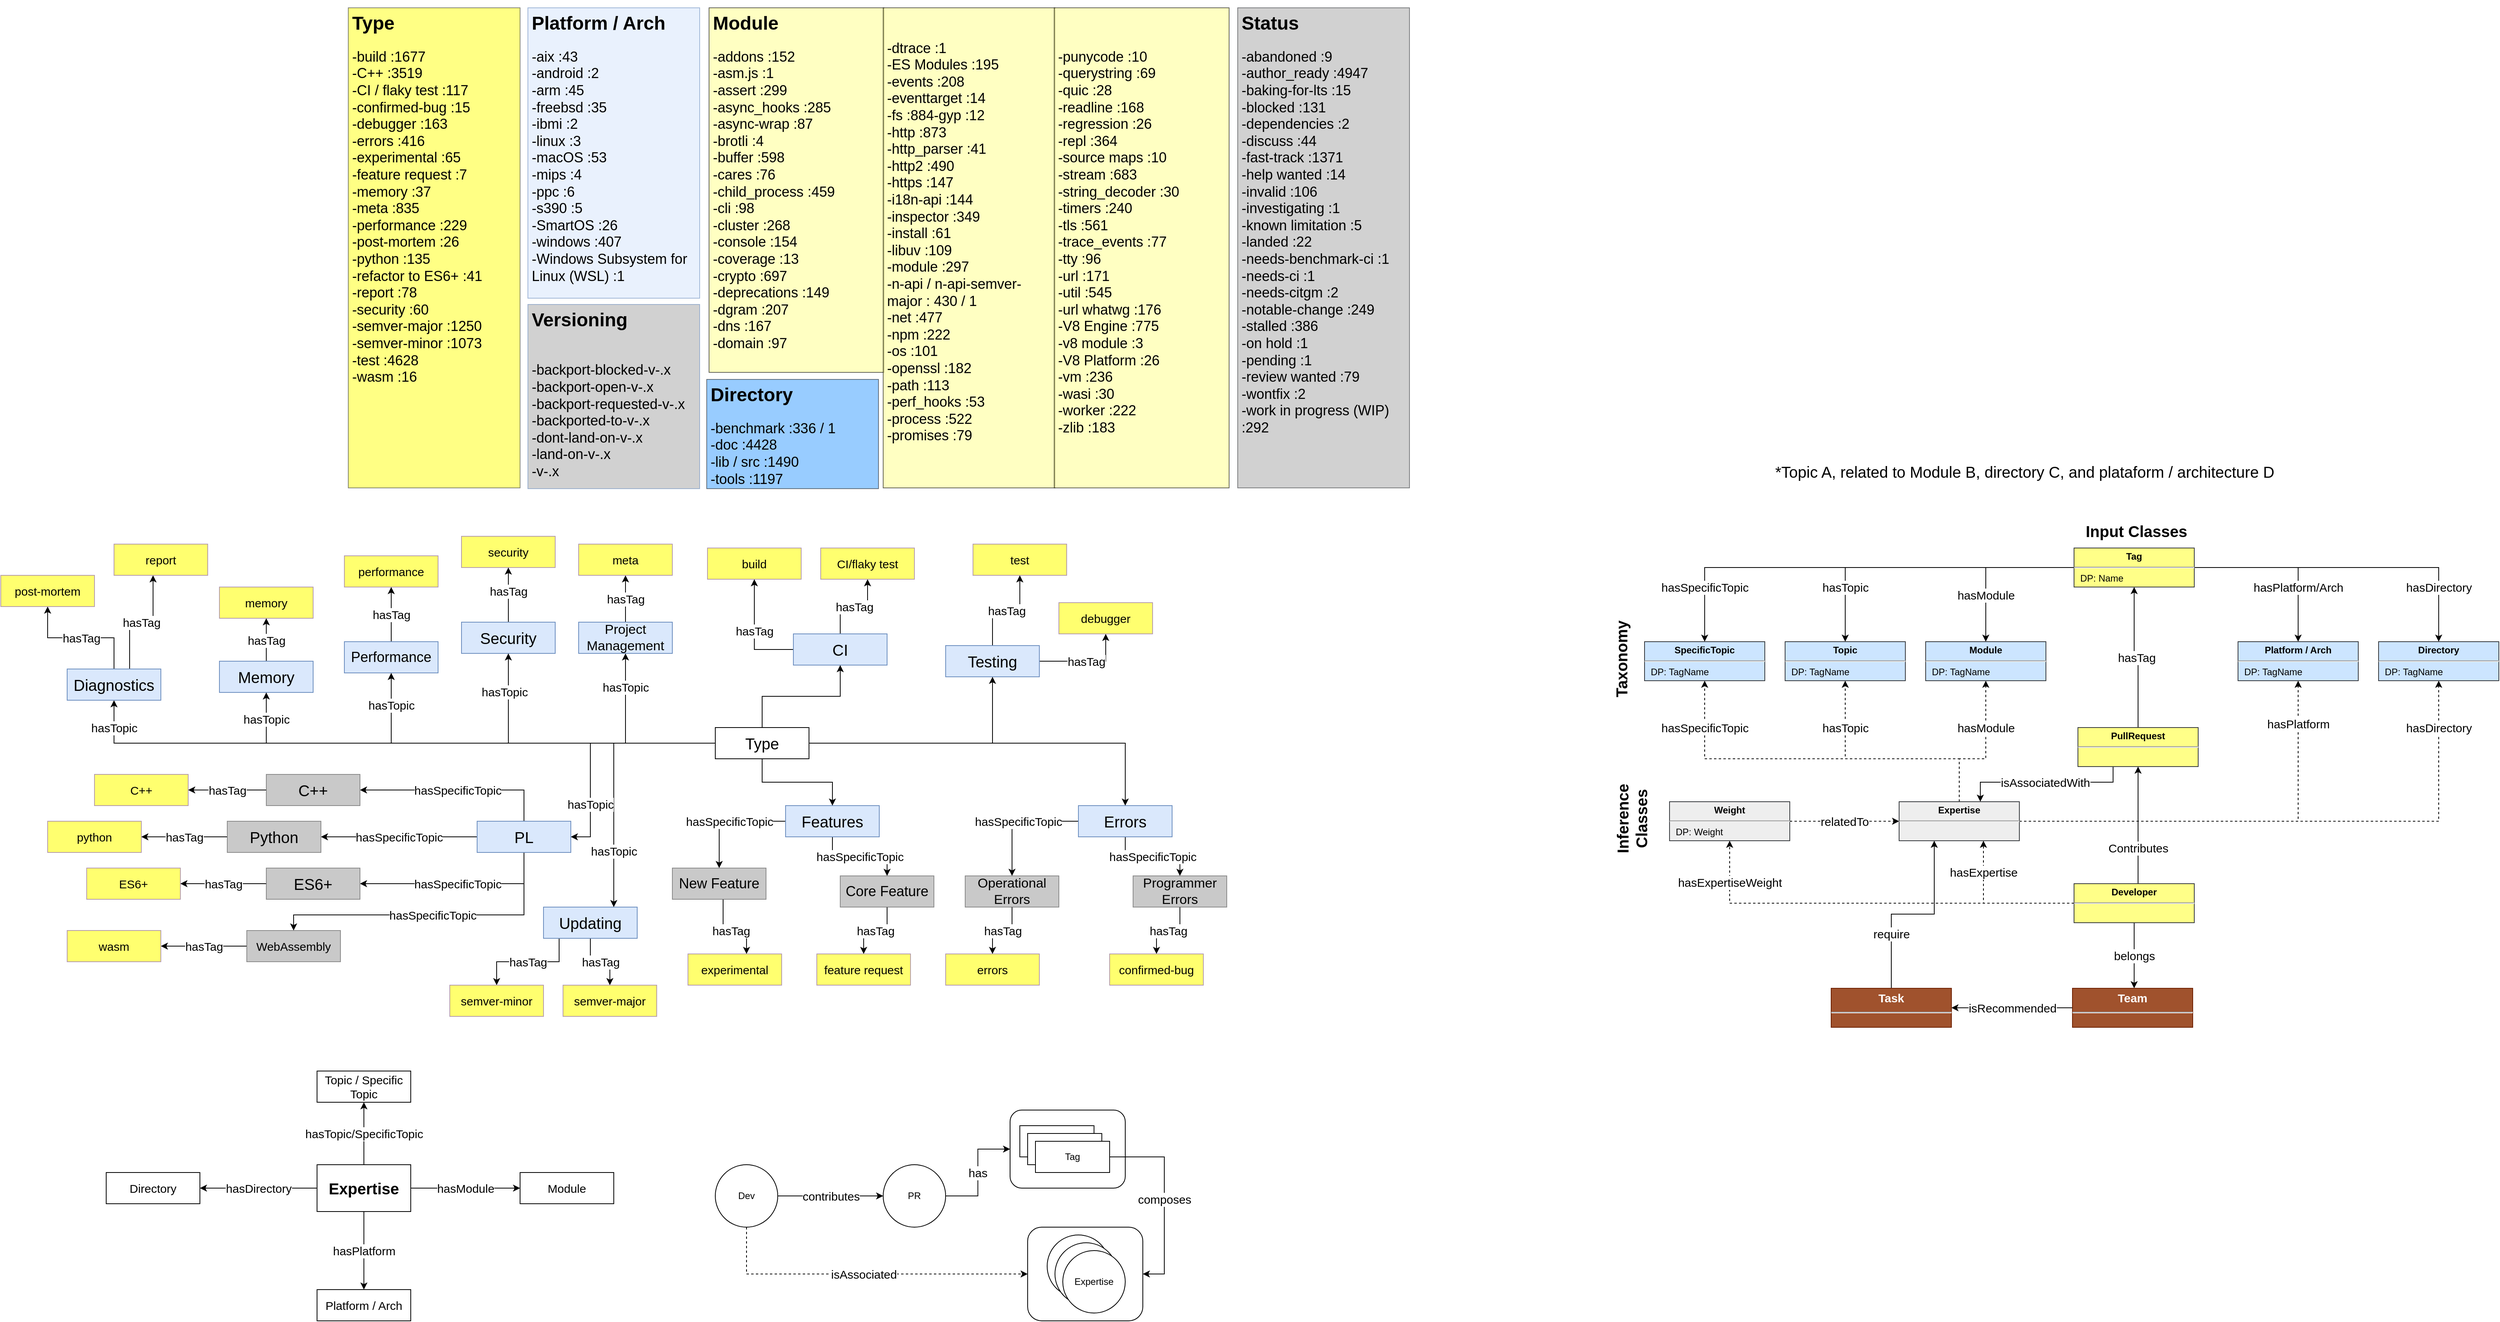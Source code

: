 <mxfile version="13.6.5" type="device"><diagram id="ab_eIt7fGNvMFZyFwCYG" name="Page-1"><mxGraphModel dx="2440" dy="654" grid="0" gridSize="10" guides="1" tooltips="1" connect="1" arrows="1" fold="1" page="0" pageScale="1" pageWidth="827" pageHeight="1169" math="0" shadow="0"><root><mxCell id="0"/><mxCell id="1" parent="0"/><mxCell id="vo2c0Av1TpYhLEYax8nd-114" value="" style="rounded=1;whiteSpace=wrap;html=1;" parent="1" vertex="1"><mxGeometry x="440" y="1600" width="147.5" height="120" as="geometry"/></mxCell><mxCell id="H4_OhAywOtXp6Ug4q21T-10" value="&lt;h1&gt;Platform / Arch&lt;br&gt;&lt;/h1&gt;&lt;p style=&quot;font-size: 18px&quot;&gt;-aix :43&lt;br&gt;-android :2&lt;br&gt;-arm :45&lt;br&gt;-freebsd :35&lt;br&gt;-ibmi :2&lt;br&gt;-linux :3&lt;br&gt;-macOS :53&lt;br&gt;-mips :4&lt;br&gt;-ppc :6&lt;br&gt;-s390 :5&lt;br&gt;-SmartOS :26&lt;br&gt;-windows :407&lt;br&gt;-&lt;span style=&quot;color: rgb(0 , 0 , 0) ; font-weight: normal ; text-decoration: none ; font-family: &amp;#34;arial&amp;#34; ; font-style: normal&quot;&gt;Windows Subsystem for Linux (WSL) :1&lt;br&gt;&lt;/span&gt;&lt;/p&gt;" style="text;html=1;fillColor=#dae8fc;spacing=5;spacingTop=-20;whiteSpace=wrap;overflow=hidden;rounded=0;opacity=60;strokeColor=#6c8ebf;" parent="1" vertex="1"><mxGeometry x="-200" y="38" width="220" height="372" as="geometry"/></mxCell><mxCell id="H4_OhAywOtXp6Ug4q21T-11" value="&lt;h1 align=&quot;left&quot;&gt;Module &lt;br&gt;&lt;/h1&gt;&lt;p style=&quot;font-size: 18px&quot; align=&quot;left&quot;&gt;-addons :152&lt;br&gt;-asm.js :1&lt;br&gt;-assert&lt;b&gt; &lt;/b&gt;:299&lt;b&gt;&lt;br&gt;&lt;/b&gt;-async_hooks :285&lt;br&gt;-async-wrap :87&lt;b&gt;&lt;br&gt;&lt;/b&gt;-brotli :4&lt;b&gt;&lt;br&gt;&lt;/b&gt;-buffer :598&lt;br&gt;-cares :76&lt;br&gt;-&lt;span style=&quot;font-family: &amp;#34;liberation sans&amp;#34; , &amp;#34;arial&amp;#34; ; font-style: normal&quot;&gt;child_process&lt;/span&gt;&lt;span style=&quot;font-family: &amp;#34;liberation sans&amp;#34; , &amp;#34;arial&amp;#34; ; font-style: normal&quot;&gt;&lt;/span&gt;&lt;b&gt;&lt;span style=&quot;font-family: &amp;#34;liberation sans&amp;#34; , &amp;#34;arial&amp;#34; ; font-style: normal&quot;&gt; &lt;/span&gt;&lt;/b&gt;&lt;span style=&quot;font-family: &amp;#34;liberation sans&amp;#34; , &amp;#34;arial&amp;#34; ; font-style: normal&quot;&gt;:&lt;/span&gt;&lt;span style=&quot;font-family: &amp;#34;liberation sans&amp;#34; , &amp;#34;arial&amp;#34; ; font-style: normal&quot;&gt;459&lt;/span&gt;&lt;b&gt;&lt;span style=&quot;font-family: &amp;#34;liberation sans&amp;#34; , &amp;#34;arial&amp;#34; ; font-style: normal&quot;&gt;&lt;br&gt;&lt;/span&gt;&lt;/b&gt;&lt;span style=&quot;font-family: &amp;#34;liberation sans&amp;#34; , &amp;#34;arial&amp;#34; ; font-style: normal&quot;&gt;&lt;span style=&quot;font-family: &amp;#34;liberation sans&amp;#34; , &amp;#34;arial&amp;#34; ; font-style: normal&quot;&gt;-cli :&lt;/span&gt;&lt;span style=&quot;font-family: &amp;#34;liberation sans&amp;#34; , &amp;#34;arial&amp;#34; ; font-style: normal&quot;&gt;98&lt;br&gt;&lt;/span&gt;-cluster&lt;/span&gt;&lt;span style=&quot;font-family: &amp;#34;liberation sans&amp;#34; , &amp;#34;arial&amp;#34; ; font-style: normal&quot;&gt; :&lt;/span&gt;&lt;span style=&quot;font-family: &amp;#34;liberation sans&amp;#34; , &amp;#34;arial&amp;#34; ; font-style: normal&quot;&gt;&lt;/span&gt;&lt;span style=&quot;font-family: &amp;#34;liberation sans&amp;#34; , &amp;#34;arial&amp;#34; ; font-style: normal&quot;&gt;268&lt;/span&gt;&lt;b&gt;&lt;span style=&quot;font-family: &amp;#34;liberation sans&amp;#34; , &amp;#34;arial&amp;#34; ; font-style: normal&quot;&gt;&lt;br&gt;&lt;/span&gt;&lt;/b&gt;&lt;span style=&quot;font-family: &amp;#34;liberation sans&amp;#34; , &amp;#34;arial&amp;#34; ; font-style: normal&quot;&gt;-console :154&lt;br&gt;&lt;/span&gt;&lt;span style=&quot;font-family: &amp;#34;liberation sans&amp;#34; , &amp;#34;arial&amp;#34; ; font-style: normal&quot;&gt;&lt;span style=&quot;font-family: &amp;#34;liberation sans&amp;#34; , &amp;#34;arial&amp;#34; ; font-style: normal&quot;&gt;-coverage :13&lt;br&gt;&lt;/span&gt;-crypto :697&lt;br&gt;-deprecations :149&lt;br&gt;-dgram :207&lt;br&gt;-dns :167&lt;br&gt;&lt;/span&gt;&lt;span style=&quot;font-family: &amp;#34;liberation sans&amp;#34; , &amp;#34;arial&amp;#34; ; font-style: normal&quot;&gt;&lt;font style=&quot;font-size: 18px&quot;&gt;&lt;span style=&quot;font-family: &amp;#34;liberation sans&amp;#34; , &amp;#34;arial&amp;#34; ; font-style: normal&quot;&gt;&lt;span style=&quot;font-family: &amp;#34;liberation sans&amp;#34; , &amp;#34;arial&amp;#34; ; font-style: normal&quot;&gt;&lt;span style=&quot;font-family: &amp;#34;liberation sans&amp;#34; , &amp;#34;arial&amp;#34; ; font-style: normal&quot;&gt;-domain :97&lt;br&gt;&lt;br&gt;&lt;/span&gt;&lt;/span&gt;&lt;/span&gt;&lt;/font&gt;&lt;/span&gt;&lt;/p&gt;" style="text;html=1;spacing=5;spacingTop=-20;whiteSpace=wrap;overflow=hidden;rounded=0;align=left;opacity=60;perimeterSpacing=0;fillColor=#FFFF99;strokeColor=#000000;" parent="1" vertex="1"><mxGeometry x="32" y="38" width="224" height="467" as="geometry"/></mxCell><mxCell id="H4_OhAywOtXp6Ug4q21T-17" value="&lt;h1&gt;Status&lt;br&gt;&lt;/h1&gt;&lt;p style=&quot;font-size: 18px&quot;&gt;-abandoned :9&lt;br&gt;-author_ready&lt;span style=&quot;color: rgb(0 , 0 , 0) ; text-decoration: none ; font-family: &amp;#34;arial&amp;#34; ; font-style: normal&quot;&gt;&lt;/span&gt;&lt;font style=&quot;font-size: 18px&quot;&gt;&lt;span style=&quot;color: rgb(0 , 0 , 0) ; text-decoration: none ; font-family: &amp;#34;arial&amp;#34; ; font-style: normal&quot;&gt;&lt;/span&gt;&lt;/font&gt; :4947&lt;br&gt;-baking-for-lts :15&lt;br&gt;-blocked :131&lt;br&gt;-dependencies :2&lt;br&gt;-discuss :44&lt;br&gt;-fast-track :1371&lt;br&gt;-help wanted :14&lt;br&gt;-invalid :106&lt;br&gt;-investigating :1&lt;br&gt;-known limitation :5&lt;br&gt;-landed :22&lt;br&gt;&lt;span style=&quot;font-family: &amp;#34;liberation sans&amp;#34; , &amp;#34;arial&amp;#34; ; font-style: normal&quot;&gt;-&lt;/span&gt;&lt;span style=&quot;font-family: &amp;#34;liberation sans&amp;#34; , &amp;#34;arial&amp;#34; ; font-style: normal&quot;&gt;&lt;span style=&quot;color: rgb(0 , 0 , 0) ; font-weight: normal ; text-decoration: none ; font-family: &amp;#34;arial&amp;#34; ; font-style: normal&quot;&gt;needs-benchmark-ci :1&lt;/span&gt;&lt;/span&gt;&lt;br&gt;-needs-ci :1&lt;br&gt;-needs-citgm :2&lt;br&gt;-notable-change :249&lt;br&gt;-stalled :386&lt;br&gt;-on hold :1&lt;br&gt;-pending :1&lt;br&gt;-review wanted :79&lt;br&gt;-wontfix :2&lt;br&gt;-&lt;span style=&quot;color: rgb(0 , 0 , 0) ; font-weight: normal ; text-decoration: none ; font-family: &amp;#34;arial&amp;#34; ; font-style: normal&quot;&gt;work in progress (WIP) :292&lt;/span&gt;&lt;br&gt;&lt;br&gt;&lt;b&gt;&lt;span style=&quot;font-size: 11px ; color: rgb(0 , 0 , 0) ; text-decoration: none ; font-family: &amp;#34;arial&amp;#34; ; font-style: normal&quot;&gt;&lt;/span&gt;&lt;/b&gt;&lt;/p&gt;" style="text;html=1;spacing=5;spacingTop=-20;whiteSpace=wrap;overflow=hidden;rounded=0;opacity=60;strokeColor=#36393d;fillColor=#B3B3B3;" parent="1" vertex="1"><mxGeometry x="709" y="38" width="220" height="615" as="geometry"/></mxCell><mxCell id="kjcrSXXdjFX4EhnRCFMO-29" value="&lt;font style=&quot;font-size: 15px&quot;&gt;build&lt;/font&gt;" style="rounded=0;whiteSpace=wrap;html=1;strokeColor=#9673a6;fillColor=#FFFF33;opacity=70;" parent="1" vertex="1"><mxGeometry x="30" y="730" width="120" height="40" as="geometry"/></mxCell><mxCell id="kjcrSXXdjFX4EhnRCFMO-34" value="&lt;font style=&quot;font-size: 15px&quot;&gt;CI/flaky test&lt;/font&gt;" style="rounded=0;whiteSpace=wrap;html=1;strokeColor=#9673a6;fillColor=#FFFF33;opacity=70;" parent="1" vertex="1"><mxGeometry x="175" y="730" width="120" height="40" as="geometry"/></mxCell><mxCell id="kjcrSXXdjFX4EhnRCFMO-36" value="&lt;font style=&quot;font-size: 15px&quot;&gt;Module&lt;/font&gt;" style="rounded=0;whiteSpace=wrap;html=1;" parent="1" vertex="1"><mxGeometry x="-210" y="1530" width="120" height="40" as="geometry"/></mxCell><mxCell id="vo2c0Av1TpYhLEYax8nd-129" value="&lt;font style=&quot;font-size: 15px&quot;&gt;hasTag&lt;/font&gt;" style="edgeStyle=orthogonalEdgeStyle;rounded=0;orthogonalLoop=1;jettySize=auto;html=1;" parent="1" source="kjcrSXXdjFX4EhnRCFMO-42" target="kjcrSXXdjFX4EhnRCFMO-34" edge="1"><mxGeometry relative="1" as="geometry"/></mxCell><mxCell id="vo2c0Av1TpYhLEYax8nd-130" value="&lt;font style=&quot;font-size: 15px&quot;&gt;hasTag&lt;/font&gt;" style="edgeStyle=orthogonalEdgeStyle;rounded=0;orthogonalLoop=1;jettySize=auto;html=1;" parent="1" source="kjcrSXXdjFX4EhnRCFMO-42" target="kjcrSXXdjFX4EhnRCFMO-29" edge="1"><mxGeometry x="-0.241" y="-20" relative="1" as="geometry"><Array as="points"><mxPoint x="90" y="860"/></Array><mxPoint x="-20" y="-21" as="offset"/></mxGeometry></mxCell><mxCell id="kjcrSXXdjFX4EhnRCFMO-42" value="&lt;font style=&quot;font-size: 20px&quot;&gt;CI&lt;/font&gt;" style="rounded=0;whiteSpace=wrap;html=1;fillColor=#dae8fc;strokeColor=#6c8ebf;" parent="1" vertex="1"><mxGeometry x="140" y="840" width="120" height="40" as="geometry"/></mxCell><mxCell id="kjcrSXXdjFX4EhnRCFMO-90" value="&lt;h1 style=&quot;font-size: 18px&quot;&gt;&lt;font style=&quot;font-size: 18px&quot;&gt;&lt;br&gt;&lt;span style=&quot;font-family: &amp;#34;liberation sans&amp;#34; , &amp;#34;arial&amp;#34; ; font-style: normal&quot;&gt;&lt;/span&gt;&lt;/font&gt;&lt;/h1&gt;&lt;p style=&quot;font-size: 18px&quot;&gt;&lt;font style=&quot;font-size: 18px&quot;&gt;&lt;span style=&quot;font-family: &amp;#34;liberation sans&amp;#34; , &amp;#34;arial&amp;#34; ; font-style: normal&quot;&gt;&lt;/span&gt;&lt;/font&gt;&lt;font style=&quot;font-size: 18px&quot;&gt;&lt;span style=&quot;font-family: &amp;#34;liberation sans&amp;#34; , &amp;#34;arial&amp;#34; ; font-style: normal&quot;&gt;&lt;span style=&quot;font-family: &amp;#34;liberation sans&amp;#34; , &amp;#34;arial&amp;#34; ; font-style: normal&quot;&gt;&lt;span style=&quot;font-family: &amp;#34;liberation sans&amp;#34; , &amp;#34;arial&amp;#34; ; font-style: normal&quot;&gt;&lt;span style=&quot;font-family: &amp;#34;liberation sans&amp;#34; , &amp;#34;arial&amp;#34; ; font-style: normal&quot;&gt;&lt;font style=&quot;font-size: 18px&quot;&gt;&lt;span style=&quot;font-family: &amp;#34;liberation sans&amp;#34; , &amp;#34;arial&amp;#34; ; font-style: normal&quot;&gt;&lt;span style=&quot;font-family: &amp;#34;liberation sans&amp;#34; , &amp;#34;arial&amp;#34; ; font-style: normal&quot;&gt;&lt;span style=&quot;font-family: &amp;#34;liberation sans&amp;#34; , &amp;#34;arial&amp;#34; ; font-style: normal&quot;&gt;-&lt;font style=&quot;font-size: 18px&quot;&gt;dtrace :1&lt;/font&gt;&lt;/span&gt;&lt;/span&gt;&lt;/span&gt;&lt;/font&gt;&lt;/span&gt;&lt;span style=&quot;font-family: &amp;#34;liberation sans&amp;#34; , &amp;#34;arial&amp;#34; ; font-style: normal&quot;&gt;&lt;span style=&quot;font-family: &amp;#34;liberation sans&amp;#34; , &amp;#34;arial&amp;#34; ; font-style: normal&quot;&gt;&lt;/span&gt;&lt;/span&gt;&lt;b&gt;&lt;span style=&quot;font-family: &amp;#34;liberation sans&amp;#34; , &amp;#34;arial&amp;#34; ; font-style: normal&quot;&gt;&lt;br&gt;&lt;/span&gt;&lt;/b&gt;-ES Modules :195&lt;br&gt;-events :&lt;/span&gt;208&lt;br&gt;-eventtarget :14&lt;br&gt;&lt;/span&gt;&lt;span style=&quot;font-family: &amp;#34;liberation sans&amp;#34; , &amp;#34;arial&amp;#34; ; font-style: normal&quot;&gt;&lt;span style=&quot;font-family: &amp;#34;liberation sans&amp;#34; , &amp;#34;arial&amp;#34; ; font-style: normal&quot;&gt;-fs :884&lt;/span&gt;&lt;/span&gt;-gyp :12&lt;br&gt;-http :873&lt;br&gt;-http_parser :41&lt;br&gt;-http2 :490&lt;br&gt;-https :147&lt;br&gt;-i18n-api :144&lt;br&gt;-inspector :349&lt;br&gt;-install :61&lt;/span&gt;&lt;span style=&quot;font-family: &amp;#34;liberation sans&amp;#34; , &amp;#34;arial&amp;#34; ; font-style: normal&quot;&gt;&lt;span style=&quot;font-family: &amp;#34;liberation sans&amp;#34; , &amp;#34;arial&amp;#34; ; font-style: normal&quot;&gt;&lt;span style=&quot;color: rgb(0 , 0 , 0) ; text-decoration: none ; font-family: &amp;#34;arial&amp;#34; ; font-style: normal&quot;&gt;&lt;br&gt;-libuv :&lt;/span&gt;&lt;span style=&quot;color: rgb(0 , 0 , 0) ; text-decoration: none ; font-family: &amp;#34;arial&amp;#34; ; font-style: normal&quot;&gt;109&lt;br&gt;&lt;/span&gt;&lt;/span&gt;-module :297&lt;br&gt;-n-api / n-api-semver-major : 430 / 1&lt;br&gt;-net :477&lt;br&gt;-npm :222&lt;br&gt;-os :101&lt;br&gt;&lt;/span&gt;&lt;span style=&quot;font-family: &amp;#34;liberation sans&amp;#34; , &amp;#34;arial&amp;#34; ; font-style: normal&quot;&gt;&lt;span style=&quot;font-family: &amp;#34;liberation sans&amp;#34; , &amp;#34;arial&amp;#34; ; font-style: normal&quot;&gt;&lt;span style=&quot;color: rgb(0 , 0 , 0) ; text-decoration: none ; font-family: &amp;#34;arial&amp;#34; ; font-style: normal&quot;&gt;-openssl :&lt;/span&gt;&lt;/span&gt;182&lt;br&gt;&lt;/span&gt;&lt;span style=&quot;font-family: &amp;#34;liberation sans&amp;#34; , &amp;#34;arial&amp;#34; ; font-style: normal&quot;&gt;&lt;span style=&quot;font-family: &amp;#34;liberation sans&amp;#34; , &amp;#34;arial&amp;#34; ; font-style: normal&quot;&gt;-path :113&lt;br&gt;-perf_hooks :53&lt;br&gt;-process :522&lt;br&gt;-promises :79&lt;br&gt;&lt;/span&gt;&lt;/span&gt;&lt;/font&gt;&lt;b&gt;&lt;span style=&quot;font-family: &amp;#34;liberation sans&amp;#34; , &amp;#34;arial&amp;#34; ; font-style: normal&quot;&gt;&lt;/span&gt;&lt;/b&gt;&lt;/p&gt;" style="text;html=1;spacing=5;spacingTop=-20;whiteSpace=wrap;overflow=hidden;rounded=0;opacity=60;fillColor=#FFFF99;strokeColor=#000000;" parent="1" vertex="1"><mxGeometry x="255" y="38" width="220" height="615" as="geometry"/></mxCell><mxCell id="kjcrSXXdjFX4EhnRCFMO-98" value="&lt;h1&gt;&lt;br&gt;&lt;span style=&quot;font-family: &amp;#34;liberation sans&amp;#34; , &amp;#34;arial&amp;#34; ; font-style: normal&quot;&gt;&lt;/span&gt;&lt;/h1&gt;&lt;p style=&quot;font-size: 18px&quot;&gt;&lt;span style=&quot;font-family: &amp;#34;liberation sans&amp;#34; , &amp;#34;arial&amp;#34; ; font-style: normal&quot;&gt;&lt;font style=&quot;font-size: 18px&quot;&gt;&lt;span style=&quot;font-family: &amp;#34;liberation sans&amp;#34; , &amp;#34;arial&amp;#34; ; font-style: normal&quot;&gt;&lt;span style=&quot;font-family: &amp;#34;liberation sans&amp;#34; , &amp;#34;arial&amp;#34; ; font-style: normal&quot;&gt;-punycode :10&lt;br&gt;&lt;/span&gt;&lt;/span&gt;&lt;/font&gt;-querystring :69&lt;br&gt;-quic :28&lt;br&gt;-readline :168&lt;br&gt;-regression :26&lt;br&gt;-repl :364&lt;br&gt;-source maps :10&lt;br&gt;-stream :683&lt;br&gt;-string_decoder :30&lt;br&gt;-timers :240&lt;br&gt;-tls :561&lt;br&gt;-trace_events :&lt;/span&gt;&lt;span style=&quot;font-family: &amp;#34;liberation sans&amp;#34; , &amp;#34;arial&amp;#34; ; font-style: normal&quot;&gt;&lt;span style=&quot;color: rgb(0 , 0 , 0) ; text-decoration: none ; font-family: &amp;#34;arial&amp;#34; ; font-style: normal&quot;&gt;77&lt;br&gt;&lt;/span&gt;-tty :96&lt;br&gt;&lt;/span&gt;&lt;span style=&quot;font-family: &amp;#34;liberation sans&amp;#34; , &amp;#34;arial&amp;#34; ; font-style: normal&quot;&gt;&lt;span style=&quot;font-family: &amp;#34;liberation sans&amp;#34; , &amp;#34;arial&amp;#34; ; font-style: normal&quot;&gt;-url :171&lt;br&gt;&lt;/span&gt;&lt;/span&gt;&lt;span style=&quot;font-family: &amp;#34;liberation sans&amp;#34; , &amp;#34;arial&amp;#34; ; font-style: normal&quot;&gt;&lt;span style=&quot;font-family: &amp;#34;liberation sans&amp;#34; , &amp;#34;arial&amp;#34; ; font-style: normal&quot;&gt;&lt;span style=&quot;font-family: &amp;#34;liberation sans&amp;#34; , &amp;#34;arial&amp;#34; ; font-style: normal&quot;&gt;&lt;span style=&quot;font-family: &amp;#34;liberation sans&amp;#34; , &amp;#34;arial&amp;#34; ; font-style: normal&quot;&gt;-util :&lt;/span&gt;545&lt;br&gt;&lt;/span&gt;-url whatwg :&lt;/span&gt;176&lt;br&gt;-V8 Engine :775&lt;br&gt;-v8 module :3&lt;br&gt;-V8 Platform :26&lt;br&gt;-vm :236&lt;br&gt;-wasi :30&lt;br&gt;&lt;/span&gt;&lt;span style=&quot;font-family: &amp;#34;liberation sans&amp;#34; , &amp;#34;arial&amp;#34; ; font-style: normal&quot;&gt;&lt;span style=&quot;color: rgb(0 , 0 , 0) ; text-decoration: none ; font-family: &amp;#34;arial&amp;#34; ; font-style: normal&quot;&gt;&lt;span style=&quot;font-family: &amp;#34;liberation sans&amp;#34; , &amp;#34;arial&amp;#34; ; font-style: normal&quot;&gt;-worker :222&lt;br&gt;-zlib :183&lt;/span&gt;&lt;/span&gt;&lt;/span&gt;&lt;/p&gt;&lt;p style=&quot;font-size: 15px&quot;&gt;&lt;br&gt;&lt;br&gt;&lt;span style=&quot;font-family: &amp;#34;liberation sans&amp;#34; , &amp;#34;arial&amp;#34; ; font-style: normal&quot;&gt;&lt;/span&gt;&lt;b&gt;&lt;span style=&quot;font-family: &amp;#34;liberation sans&amp;#34; , &amp;#34;arial&amp;#34; ; font-style: normal&quot;&gt;&lt;/span&gt;&lt;/b&gt;&lt;/p&gt;" style="text;html=1;spacing=5;spacingTop=-20;whiteSpace=wrap;overflow=hidden;rounded=0;opacity=60;fillColor=#FFFF99;strokeColor=#000000;" parent="1" vertex="1"><mxGeometry x="474" y="38" width="224" height="615" as="geometry"/></mxCell><mxCell id="zVp-glQEP4c37PMc80o3-1" value="&lt;font style=&quot;font-size: 15px&quot;&gt;Platform / Arch&lt;/font&gt;" style="rounded=0;whiteSpace=wrap;html=1;" parent="1" vertex="1"><mxGeometry x="-470" y="1680" width="120" height="40" as="geometry"/></mxCell><mxCell id="qEroXmZo6B-pJUXwLV8n-8" value="&lt;h1&gt;Versioning&lt;br&gt;&lt;/h1&gt;&lt;p style=&quot;font-size: 18px&quot;&gt;&lt;br&gt;-backport-blocked-v-.x&lt;br&gt;-backport-open-v-.x&lt;br&gt;-&lt;span style=&quot;font-family: &amp;#34;arial&amp;#34; ; font-style: normal&quot;&gt;backport-requested-v-.x&lt;br&gt;-&lt;/span&gt;&lt;span style=&quot;font-family: &amp;#34;arial&amp;#34; ; font-style: normal&quot;&gt;backported-to-v-.x&lt;br&gt;-dont-land-on-v-.x&lt;/span&gt;&lt;br&gt;-land-on-v-.x&lt;br&gt;-v-.x&lt;br&gt;&lt;span style=&quot;font-size: 8pt ; font-family: &amp;#34;arial&amp;#34; ; font-style: normal&quot;&gt;&lt;/span&gt;&lt;/p&gt;" style="text;html=1;spacing=5;spacingTop=-20;whiteSpace=wrap;overflow=hidden;rounded=0;opacity=60;strokeColor=#6c8ebf;fillColor=#B3B3B3;" parent="1" vertex="1"><mxGeometry x="-200" y="418" width="220" height="236" as="geometry"/></mxCell><mxCell id="mhwqbiW94cZuJUk4WslK-93" value="&lt;h1 style=&quot;font-size: 24px&quot;&gt;Type&lt;font style=&quot;font-size: 18px&quot;&gt;&lt;br&gt;&lt;/font&gt;&lt;/h1&gt;&lt;p style=&quot;font-size: 18px&quot;&gt;&lt;font style=&quot;font-size: 18px&quot;&gt;-build :1677&lt;br&gt;-C++ :3519&lt;br&gt;-&lt;span style=&quot;color: rgb(0 , 0 , 0) ; text-decoration: none ; font-family: &amp;#34;arial&amp;#34; ; font-style: normal&quot;&gt;CI / flaky test :117&lt;br&gt;-confirmed-bug&lt;/span&gt; :15&lt;br&gt;&lt;span style=&quot;font-family: &amp;#34;liberation sans&amp;#34; , &amp;#34;arial&amp;#34; ; font-style: normal&quot;&gt;-debugger :163&lt;/span&gt;&lt;br&gt;-errors :416&lt;br&gt;-experimental :65&lt;br&gt;-feature request :7&lt;br&gt;&lt;span style=&quot;color: rgb(0 , 0 , 0) ; text-decoration: none ; font-family: &amp;#34;arial&amp;#34; ; font-style: normal&quot;&gt;-memory :&lt;/span&gt;37&lt;br&gt;-meta :835&lt;br&gt;&lt;span style=&quot;color: rgb(0 , 0 , 0) ; text-decoration: none ; font-family: &amp;#34;arial&amp;#34; ; font-style: normal&quot;&gt;-performance :229&lt;br&gt;-post-mortem :26&lt;br&gt;-python :135&lt;br&gt;-refactor to ES6+ :41&lt;br&gt;-report :78&lt;br&gt;-security :60&lt;/span&gt;&lt;br&gt;-semver-major :1250&lt;br&gt;-semver-minor&lt;b&gt; &lt;/b&gt;:1073&lt;br&gt;-test :4628&lt;br&gt;-wasm :16&lt;/font&gt;&lt;br&gt;&lt;b&gt;&lt;span style=&quot;font-size: 11px ; color: rgb(0 , 0 , 0) ; text-decoration: none ; font-family: &amp;#34;arial&amp;#34; ; font-style: normal&quot;&gt;&lt;/span&gt;&lt;/b&gt;&lt;/p&gt;" style="text;html=1;spacing=5;spacingTop=-20;whiteSpace=wrap;overflow=hidden;rounded=0;opacity=60;strokeColor=#36393d;fillColor=#FFFF33;" parent="1" vertex="1"><mxGeometry x="-430" y="38" width="220" height="615" as="geometry"/></mxCell><mxCell id="vo2c0Av1TpYhLEYax8nd-28" value="&lt;font style=&quot;font-size: 15px&quot;&gt;C++&lt;/font&gt;" style="rounded=0;whiteSpace=wrap;html=1;strokeColor=#9673a6;fillColor=#FFFF33;opacity=70;" parent="1" vertex="1"><mxGeometry x="-755" y="1020" width="120" height="40" as="geometry"/></mxCell><mxCell id="vo2c0Av1TpYhLEYax8nd-29" value="&lt;font style=&quot;font-size: 15px&quot;&gt;python&lt;/font&gt;" style="rounded=0;whiteSpace=wrap;html=1;strokeColor=#9673a6;fillColor=#FFFF33;opacity=70;" parent="1" vertex="1"><mxGeometry x="-815" y="1080" width="120" height="40" as="geometry"/></mxCell><mxCell id="vo2c0Av1TpYhLEYax8nd-30" value="&lt;font style=&quot;font-size: 15px&quot;&gt;ES6+&lt;/font&gt;" style="rounded=0;whiteSpace=wrap;html=1;strokeColor=#9673a6;fillColor=#FFFF33;opacity=70;" parent="1" vertex="1"><mxGeometry x="-765" y="1140" width="120" height="40" as="geometry"/></mxCell><mxCell id="tIRexF51LXxVG_B5kf-T-34" value="&lt;font style=&quot;font-size: 15px&quot;&gt;hasSpecificTopic&lt;/font&gt;" style="edgeStyle=orthogonalEdgeStyle;rounded=0;orthogonalLoop=1;jettySize=auto;html=1;entryX=1;entryY=0.5;entryDx=0;entryDy=0;" parent="1" source="vo2c0Av1TpYhLEYax8nd-31" target="tIRexF51LXxVG_B5kf-T-27" edge="1"><mxGeometry relative="1" as="geometry"><Array as="points"><mxPoint x="-205" y="1040"/></Array></mxGeometry></mxCell><mxCell id="tIRexF51LXxVG_B5kf-T-35" value="&lt;font style=&quot;font-size: 15px&quot;&gt;hasSpecificTopic&lt;/font&gt;" style="edgeStyle=orthogonalEdgeStyle;rounded=0;orthogonalLoop=1;jettySize=auto;html=1;" parent="1" source="vo2c0Av1TpYhLEYax8nd-31" target="tIRexF51LXxVG_B5kf-T-28" edge="1"><mxGeometry relative="1" as="geometry"/></mxCell><mxCell id="tIRexF51LXxVG_B5kf-T-36" value="&lt;font style=&quot;font-size: 15px&quot;&gt;hasSpecificTopic&lt;/font&gt;" style="edgeStyle=orthogonalEdgeStyle;rounded=0;orthogonalLoop=1;jettySize=auto;html=1;" parent="1" source="vo2c0Av1TpYhLEYax8nd-31" target="tIRexF51LXxVG_B5kf-T-29" edge="1"><mxGeometry relative="1" as="geometry"><Array as="points"><mxPoint x="-205" y="1160"/></Array></mxGeometry></mxCell><mxCell id="D2S66Vb1w0HmKp-OgfnA-21" value="&lt;font style=&quot;font-size: 15px&quot;&gt;hasSpecificTopic&lt;/font&gt;" style="edgeStyle=orthogonalEdgeStyle;rounded=0;orthogonalLoop=1;jettySize=auto;html=1;" parent="1" source="vo2c0Av1TpYhLEYax8nd-31" target="D2S66Vb1w0HmKp-OgfnA-19" edge="1"><mxGeometry relative="1" as="geometry"><Array as="points"><mxPoint x="-205" y="1200"/><mxPoint x="-500" y="1200"/></Array></mxGeometry></mxCell><mxCell id="vo2c0Av1TpYhLEYax8nd-31" value="&lt;font style=&quot;font-size: 20px&quot;&gt;PL&lt;/font&gt;" style="rounded=0;whiteSpace=wrap;html=1;fillColor=#dae8fc;strokeColor=#6c8ebf;" parent="1" vertex="1"><mxGeometry x="-265" y="1080" width="120" height="40" as="geometry"/></mxCell><mxCell id="vo2c0Av1TpYhLEYax8nd-39" value="&lt;font style=&quot;font-size: 15px&quot;&gt;semver-major&lt;/font&gt;" style="rounded=0;whiteSpace=wrap;html=1;strokeColor=#9673a6;fillColor=#FFFF33;opacity=70;" parent="1" vertex="1"><mxGeometry x="-155" y="1290" width="120" height="40" as="geometry"/></mxCell><mxCell id="JuR4Vo_lkX3qWnBr0Jwj-4" value="&lt;font style=&quot;font-size: 15px&quot;&gt;hasTag&lt;/font&gt;" style="edgeStyle=orthogonalEdgeStyle;rounded=0;orthogonalLoop=1;jettySize=auto;html=1;" parent="1" source="vo2c0Av1TpYhLEYax8nd-40" target="vo2c0Av1TpYhLEYax8nd-39" edge="1"><mxGeometry relative="1" as="geometry"/></mxCell><mxCell id="D2S66Vb1w0HmKp-OgfnA-2" value="&lt;font style=&quot;font-size: 15px&quot;&gt;hasTag&lt;/font&gt;" style="edgeStyle=orthogonalEdgeStyle;rounded=0;orthogonalLoop=1;jettySize=auto;html=1;" parent="1" source="vo2c0Av1TpYhLEYax8nd-40" target="JuR4Vo_lkX3qWnBr0Jwj-1" edge="1"><mxGeometry relative="1" as="geometry"><Array as="points"><mxPoint x="-160" y="1260"/><mxPoint x="-240" y="1260"/></Array></mxGeometry></mxCell><mxCell id="vo2c0Av1TpYhLEYax8nd-40" value="&lt;font style=&quot;font-size: 20px&quot;&gt;Updating&lt;/font&gt;" style="rounded=0;whiteSpace=wrap;html=1;fillColor=#dae8fc;strokeColor=#6c8ebf;" parent="1" vertex="1"><mxGeometry x="-180" y="1190" width="120" height="40" as="geometry"/></mxCell><mxCell id="vo2c0Av1TpYhLEYax8nd-44" value="&lt;font style=&quot;font-size: 15px&quot;&gt;memory&lt;/font&gt;" style="rounded=0;whiteSpace=wrap;html=1;strokeColor=#9673a6;fillColor=#FFFF33;opacity=70;" parent="1" vertex="1"><mxGeometry x="-595" y="780" width="120" height="40" as="geometry"/></mxCell><mxCell id="vo2c0Av1TpYhLEYax8nd-45" value="&lt;font style=&quot;font-size: 15px&quot;&gt;performance&lt;/font&gt;" style="rounded=0;whiteSpace=wrap;html=1;strokeColor=#9673a6;fillColor=#FFFF33;opacity=70;" parent="1" vertex="1"><mxGeometry x="-435" y="740" width="120" height="40" as="geometry"/></mxCell><mxCell id="vo2c0Av1TpYhLEYax8nd-46" value="&lt;font style=&quot;font-size: 15px&quot;&gt;security&lt;/font&gt;" style="rounded=0;whiteSpace=wrap;html=1;strokeColor=#9673a6;fillColor=#FFFF33;opacity=70;" parent="1" vertex="1"><mxGeometry x="-285" y="715" width="120" height="40" as="geometry"/></mxCell><mxCell id="tIRexF51LXxVG_B5kf-T-5" value="&lt;font style=&quot;font-size: 15px&quot;&gt;hasTag&lt;/font&gt;" style="edgeStyle=orthogonalEdgeStyle;rounded=0;orthogonalLoop=1;jettySize=auto;html=1;" parent="1" source="vo2c0Av1TpYhLEYax8nd-47" target="tIRexF51LXxVG_B5kf-T-4" edge="1"><mxGeometry relative="1" as="geometry"/></mxCell><mxCell id="vo2c0Av1TpYhLEYax8nd-47" value="&lt;font style=&quot;font-size: 17px&quot;&gt;Project Management&lt;br&gt;&lt;/font&gt;" style="rounded=0;whiteSpace=wrap;html=1;fillColor=#dae8fc;strokeColor=#6c8ebf;" parent="1" vertex="1"><mxGeometry x="-135" y="825" width="120" height="40" as="geometry"/></mxCell><mxCell id="vo2c0Av1TpYhLEYax8nd-133" value="&lt;font style=&quot;font-size: 15px&quot;&gt;hasTag&lt;/font&gt;" style="edgeStyle=orthogonalEdgeStyle;rounded=0;orthogonalLoop=1;jettySize=auto;html=1;" parent="1" source="tIRexF51LXxVG_B5kf-T-7" target="vo2c0Av1TpYhLEYax8nd-46" edge="1"><mxGeometry x="0.143" relative="1" as="geometry"><mxPoint as="offset"/><mxPoint x="-215" y="843" as="sourcePoint"/></mxGeometry></mxCell><mxCell id="vo2c0Av1TpYhLEYax8nd-60" value="&lt;font style=&quot;font-size: 15px&quot;&gt;experimental&lt;/font&gt;" style="rounded=0;whiteSpace=wrap;html=1;strokeColor=#9673a6;fillColor=#FFFF33;opacity=70;" parent="1" vertex="1"><mxGeometry x="5" y="1250" width="120" height="40" as="geometry"/></mxCell><mxCell id="JuR4Vo_lkX3qWnBr0Jwj-5" value="&lt;font style=&quot;font-size: 15px&quot;&gt;hasTag&lt;/font&gt;" style="edgeStyle=orthogonalEdgeStyle;rounded=0;orthogonalLoop=1;jettySize=auto;html=1;" parent="1" source="vo2c0Av1TpYhLEYax8nd-61" target="vo2c0Av1TpYhLEYax8nd-60" edge="1"><mxGeometry relative="1" as="geometry"><Array as="points"><mxPoint x="50" y="1220"/><mxPoint x="80" y="1220"/></Array></mxGeometry></mxCell><mxCell id="vo2c0Av1TpYhLEYax8nd-61" value="&lt;font style=&quot;font-size: 18px&quot;&gt;New Feature&lt;/font&gt;" style="rounded=0;whiteSpace=wrap;html=1;strokeColor=#666666;fillColor=#B3B3B3;opacity=70;" parent="1" vertex="1"><mxGeometry x="-15" y="1140" width="120" height="40" as="geometry"/></mxCell><mxCell id="vo2c0Av1TpYhLEYax8nd-146" value="&lt;font style=&quot;font-size: 15px&quot;&gt;hasTag&lt;/font&gt;" style="edgeStyle=orthogonalEdgeStyle;rounded=0;orthogonalLoop=1;jettySize=auto;html=1;" parent="1" source="vo2c0Av1TpYhLEYax8nd-62" target="vo2c0Av1TpYhLEYax8nd-63" edge="1"><mxGeometry relative="1" as="geometry"/></mxCell><mxCell id="vo2c0Av1TpYhLEYax8nd-62" value="&lt;font style=&quot;font-size: 18px&quot;&gt;Core Feature&lt;/font&gt;" style="rounded=0;whiteSpace=wrap;html=1;strokeColor=#666666;fillColor=#B3B3B3;opacity=70;" parent="1" vertex="1"><mxGeometry x="200" y="1150" width="120" height="40" as="geometry"/></mxCell><mxCell id="vo2c0Av1TpYhLEYax8nd-63" value="&lt;font style=&quot;font-size: 15px&quot;&gt;feature request&lt;br&gt;&lt;/font&gt;" style="rounded=0;whiteSpace=wrap;html=1;strokeColor=#9673a6;fillColor=#FFFF33;opacity=70;" parent="1" vertex="1"><mxGeometry x="170" y="1250" width="120" height="40" as="geometry"/></mxCell><mxCell id="vo2c0Av1TpYhLEYax8nd-144" value="&lt;font style=&quot;font-size: 15px&quot;&gt;hasSpecificTopic&lt;/font&gt;" style="edgeStyle=orthogonalEdgeStyle;rounded=0;orthogonalLoop=1;jettySize=auto;html=1;" parent="1" source="vo2c0Av1TpYhLEYax8nd-66" target="vo2c0Av1TpYhLEYax8nd-61" edge="1"><mxGeometry relative="1" as="geometry"/></mxCell><mxCell id="vo2c0Av1TpYhLEYax8nd-147" value="&lt;font style=&quot;font-size: 15px&quot;&gt;hasSpecificTopic&lt;/font&gt;" style="edgeStyle=orthogonalEdgeStyle;rounded=0;orthogonalLoop=1;jettySize=auto;html=1;" parent="1" source="vo2c0Av1TpYhLEYax8nd-66" target="vo2c0Av1TpYhLEYax8nd-62" edge="1"><mxGeometry relative="1" as="geometry"/></mxCell><mxCell id="vo2c0Av1TpYhLEYax8nd-66" value="&lt;font style=&quot;font-size: 20px&quot;&gt;Features&lt;br&gt;&lt;/font&gt;" style="rounded=0;whiteSpace=wrap;html=1;fillColor=#dae8fc;strokeColor=#6c8ebf;" parent="1" vertex="1"><mxGeometry x="130" y="1060" width="120" height="40" as="geometry"/></mxCell><mxCell id="vo2c0Av1TpYhLEYax8nd-70" value="&lt;font style=&quot;font-size: 15px&quot;&gt;errors&lt;/font&gt;" style="rounded=0;whiteSpace=wrap;html=1;strokeColor=#9673a6;fillColor=#FFFF33;opacity=70;" parent="1" vertex="1"><mxGeometry x="335" y="1250" width="120" height="40" as="geometry"/></mxCell><mxCell id="vo2c0Av1TpYhLEYax8nd-153" value="&lt;font style=&quot;font-size: 15px&quot;&gt;hasTag&lt;/font&gt;" style="edgeStyle=orthogonalEdgeStyle;rounded=0;orthogonalLoop=1;jettySize=auto;html=1;" parent="1" source="vo2c0Av1TpYhLEYax8nd-72" target="vo2c0Av1TpYhLEYax8nd-70" edge="1"><mxGeometry relative="1" as="geometry"/></mxCell><mxCell id="vo2c0Av1TpYhLEYax8nd-72" value="&lt;font style=&quot;font-size: 17px&quot;&gt;Operational Errors&lt;br&gt;&lt;/font&gt;" style="rounded=0;whiteSpace=wrap;html=1;strokeColor=#666666;fillColor=#B3B3B3;opacity=70;" parent="1" vertex="1"><mxGeometry x="360" y="1150" width="120" height="40" as="geometry"/></mxCell><mxCell id="vo2c0Av1TpYhLEYax8nd-155" value="&lt;font style=&quot;font-size: 15px&quot;&gt;hasTag&lt;/font&gt;" style="edgeStyle=orthogonalEdgeStyle;rounded=0;orthogonalLoop=1;jettySize=auto;html=1;" parent="1" source="vo2c0Av1TpYhLEYax8nd-74" target="vo2c0Av1TpYhLEYax8nd-76" edge="1"><mxGeometry relative="1" as="geometry"/></mxCell><mxCell id="vo2c0Av1TpYhLEYax8nd-74" value="&lt;font style=&quot;font-size: 17px&quot;&gt;Programmer Errors&lt;br&gt;&lt;/font&gt;" style="rounded=0;whiteSpace=wrap;html=1;strokeColor=#666666;fillColor=#B3B3B3;opacity=70;" parent="1" vertex="1"><mxGeometry x="575" y="1150" width="120" height="40" as="geometry"/></mxCell><mxCell id="vo2c0Av1TpYhLEYax8nd-76" value="&lt;font style=&quot;font-size: 15px&quot;&gt;confirmed-bug&lt;/font&gt;" style="rounded=0;whiteSpace=wrap;html=1;strokeColor=#9673a6;fillColor=#FFFF33;opacity=70;" parent="1" vertex="1"><mxGeometry x="545" y="1250" width="120" height="40" as="geometry"/></mxCell><mxCell id="vo2c0Av1TpYhLEYax8nd-151" value="&lt;font style=&quot;font-size: 15px&quot;&gt;hasSpecificTopic&lt;/font&gt;" style="edgeStyle=orthogonalEdgeStyle;rounded=0;orthogonalLoop=1;jettySize=auto;html=1;" parent="1" source="vo2c0Av1TpYhLEYax8nd-77" target="vo2c0Av1TpYhLEYax8nd-72" edge="1"><mxGeometry relative="1" as="geometry"/></mxCell><mxCell id="vo2c0Av1TpYhLEYax8nd-152" value="&lt;font style=&quot;font-size: 15px&quot;&gt;hasSpecificTopic&lt;/font&gt;" style="edgeStyle=orthogonalEdgeStyle;rounded=0;orthogonalLoop=1;jettySize=auto;html=1;" parent="1" source="vo2c0Av1TpYhLEYax8nd-77" target="vo2c0Av1TpYhLEYax8nd-74" edge="1"><mxGeometry relative="1" as="geometry"/></mxCell><mxCell id="vo2c0Av1TpYhLEYax8nd-77" value="&lt;font style=&quot;font-size: 20px&quot;&gt;Errors&lt;/font&gt;" style="rounded=0;whiteSpace=wrap;html=1;fillColor=#dae8fc;strokeColor=#6c8ebf;" parent="1" vertex="1"><mxGeometry x="505" y="1060" width="120" height="40" as="geometry"/></mxCell><mxCell id="vo2c0Av1TpYhLEYax8nd-81" value="&lt;font style=&quot;font-size: 15px&quot;&gt;test&lt;/font&gt;" style="rounded=0;whiteSpace=wrap;html=1;strokeColor=#9673a6;fillColor=#FFFF33;opacity=70;" parent="1" vertex="1"><mxGeometry x="370" y="725" width="120" height="40" as="geometry"/></mxCell><mxCell id="vo2c0Av1TpYhLEYax8nd-121" value="&lt;font style=&quot;font-size: 15px&quot;&gt;hasTag&lt;/font&gt;" style="edgeStyle=orthogonalEdgeStyle;rounded=0;orthogonalLoop=1;jettySize=auto;html=1;" parent="1" source="vo2c0Av1TpYhLEYax8nd-82" target="vo2c0Av1TpYhLEYax8nd-81" edge="1"><mxGeometry relative="1" as="geometry"/></mxCell><mxCell id="D2S66Vb1w0HmKp-OgfnA-7" value="&lt;font style=&quot;font-size: 15px&quot;&gt;hasTag&lt;/font&gt;" style="edgeStyle=orthogonalEdgeStyle;rounded=0;orthogonalLoop=1;jettySize=auto;html=1;" parent="1" source="vo2c0Av1TpYhLEYax8nd-82" target="D2S66Vb1w0HmKp-OgfnA-6" edge="1"><mxGeometry relative="1" as="geometry"/></mxCell><mxCell id="vo2c0Av1TpYhLEYax8nd-82" value="&lt;font style=&quot;font-size: 20px&quot;&gt;Testing&lt;/font&gt;" style="rounded=0;whiteSpace=wrap;html=1;fillColor=#dae8fc;strokeColor=#6c8ebf;" parent="1" vertex="1"><mxGeometry x="335" y="855" width="120" height="40" as="geometry"/></mxCell><mxCell id="vo2c0Av1TpYhLEYax8nd-164" value="&lt;font style=&quot;font-size: 15px&quot;&gt;hasPlatform&lt;/font&gt;" style="edgeStyle=orthogonalEdgeStyle;rounded=0;orthogonalLoop=1;jettySize=auto;html=1;" parent="1" source="vo2c0Av1TpYhLEYax8nd-84" target="zVp-glQEP4c37PMc80o3-1" edge="1"><mxGeometry relative="1" as="geometry"><Array as="points"><mxPoint x="-410" y="1650"/><mxPoint x="-410" y="1650"/></Array></mxGeometry></mxCell><mxCell id="vo2c0Av1TpYhLEYax8nd-165" value="&lt;font style=&quot;font-size: 15px&quot;&gt;hasTopic/SpecificTopic&lt;/font&gt;" style="edgeStyle=orthogonalEdgeStyle;rounded=0;orthogonalLoop=1;jettySize=auto;html=1;" parent="1" source="vo2c0Av1TpYhLEYax8nd-84" target="vo2c0Av1TpYhLEYax8nd-158" edge="1"><mxGeometry relative="1" as="geometry"/></mxCell><mxCell id="vo2c0Av1TpYhLEYax8nd-168" value="&lt;font style=&quot;font-size: 15px&quot;&gt;hasModule&lt;/font&gt;" style="edgeStyle=orthogonalEdgeStyle;rounded=0;orthogonalLoop=1;jettySize=auto;html=1;" parent="1" source="vo2c0Av1TpYhLEYax8nd-84" target="kjcrSXXdjFX4EhnRCFMO-36" edge="1"><mxGeometry relative="1" as="geometry"/></mxCell><mxCell id="D2S66Vb1w0HmKp-OgfnA-24" value="&lt;font style=&quot;font-size: 15px&quot;&gt;hasDirectory&lt;/font&gt;" style="edgeStyle=orthogonalEdgeStyle;rounded=0;orthogonalLoop=1;jettySize=auto;html=1;" parent="1" source="vo2c0Av1TpYhLEYax8nd-84" target="D2S66Vb1w0HmKp-OgfnA-23" edge="1"><mxGeometry relative="1" as="geometry"/></mxCell><mxCell id="vo2c0Av1TpYhLEYax8nd-84" value="&lt;font style=&quot;font-size: 20px&quot;&gt;&lt;b&gt;Expertise&lt;/b&gt;&lt;/font&gt;" style="rounded=0;whiteSpace=wrap;html=1;" parent="1" vertex="1"><mxGeometry x="-470" y="1520" width="120" height="60" as="geometry"/></mxCell><mxCell id="vo2c0Av1TpYhLEYax8nd-87" value="&lt;font style=&quot;font-size: 15px&quot;&gt;contributes&lt;/font&gt;" style="edgeStyle=orthogonalEdgeStyle;rounded=0;orthogonalLoop=1;jettySize=auto;html=1;" parent="1" source="vo2c0Av1TpYhLEYax8nd-85" target="vo2c0Av1TpYhLEYax8nd-86" edge="1"><mxGeometry relative="1" as="geometry"/></mxCell><mxCell id="vo2c0Av1TpYhLEYax8nd-99" value="&lt;font style=&quot;font-size: 15px&quot;&gt;isAssociated&lt;/font&gt;" style="edgeStyle=orthogonalEdgeStyle;rounded=0;orthogonalLoop=1;jettySize=auto;html=1;dashed=1;" parent="1" source="vo2c0Av1TpYhLEYax8nd-85" target="vo2c0Av1TpYhLEYax8nd-114" edge="1"><mxGeometry relative="1" as="geometry"><Array as="points"><mxPoint x="80" y="1660"/></Array></mxGeometry></mxCell><mxCell id="vo2c0Av1TpYhLEYax8nd-85" value="Dev" style="ellipse;whiteSpace=wrap;html=1;aspect=fixed;" parent="1" vertex="1"><mxGeometry x="40" y="1520" width="80" height="80" as="geometry"/></mxCell><mxCell id="vo2c0Av1TpYhLEYax8nd-93" value="&lt;font style=&quot;font-size: 15px&quot;&gt;has&lt;/font&gt;" style="edgeStyle=orthogonalEdgeStyle;rounded=0;orthogonalLoop=1;jettySize=auto;html=1;" parent="1" source="vo2c0Av1TpYhLEYax8nd-86" target="vo2c0Av1TpYhLEYax8nd-92" edge="1"><mxGeometry relative="1" as="geometry"/></mxCell><mxCell id="vo2c0Av1TpYhLEYax8nd-86" value="PR" style="ellipse;whiteSpace=wrap;html=1;aspect=fixed;" parent="1" vertex="1"><mxGeometry x="255" y="1520" width="80" height="80" as="geometry"/></mxCell><mxCell id="vo2c0Av1TpYhLEYax8nd-92" value="" style="rounded=1;whiteSpace=wrap;html=1;" parent="1" vertex="1"><mxGeometry x="417.5" y="1450" width="147.5" height="100" as="geometry"/></mxCell><mxCell id="vo2c0Av1TpYhLEYax8nd-94" value="Tag" style="rounded=0;whiteSpace=wrap;html=1;" parent="1" vertex="1"><mxGeometry x="430" y="1470" width="95" height="40" as="geometry"/></mxCell><mxCell id="vo2c0Av1TpYhLEYax8nd-95" value="Tag" style="rounded=0;whiteSpace=wrap;html=1;" parent="1" vertex="1"><mxGeometry x="440" y="1480" width="95" height="40" as="geometry"/></mxCell><mxCell id="vo2c0Av1TpYhLEYax8nd-117" value="&lt;font style=&quot;font-size: 15px&quot;&gt;composes&lt;/font&gt;" style="edgeStyle=orthogonalEdgeStyle;rounded=0;orthogonalLoop=1;jettySize=auto;html=1;entryX=1;entryY=0.5;entryDx=0;entryDy=0;" parent="1" source="vo2c0Av1TpYhLEYax8nd-96" target="vo2c0Av1TpYhLEYax8nd-114" edge="1"><mxGeometry relative="1" as="geometry"><Array as="points"><mxPoint x="615" y="1510"/><mxPoint x="615" y="1660"/></Array></mxGeometry></mxCell><mxCell id="vo2c0Av1TpYhLEYax8nd-96" value="Tag" style="rounded=0;whiteSpace=wrap;html=1;" parent="1" vertex="1"><mxGeometry x="450" y="1490" width="95" height="40" as="geometry"/></mxCell><mxCell id="vo2c0Av1TpYhLEYax8nd-97" value="Expertise" style="ellipse;whiteSpace=wrap;html=1;aspect=fixed;" parent="1" vertex="1"><mxGeometry x="465" y="1610" width="80" height="80" as="geometry"/></mxCell><mxCell id="vo2c0Av1TpYhLEYax8nd-115" value="Expertise" style="ellipse;whiteSpace=wrap;html=1;aspect=fixed;" parent="1" vertex="1"><mxGeometry x="475" y="1620" width="80" height="80" as="geometry"/></mxCell><mxCell id="vo2c0Av1TpYhLEYax8nd-116" value="Expertise" style="ellipse;whiteSpace=wrap;html=1;aspect=fixed;" parent="1" vertex="1"><mxGeometry x="485" y="1630" width="80" height="80" as="geometry"/></mxCell><mxCell id="vo2c0Av1TpYhLEYax8nd-158" value="&lt;font style=&quot;font-size: 15px&quot;&gt;Topic / Specific Topic&lt;br&gt;&lt;/font&gt;" style="rounded=0;whiteSpace=wrap;html=1;" parent="1" vertex="1"><mxGeometry x="-470" y="1400" width="120" height="40" as="geometry"/></mxCell><mxCell id="vo2c0Av1TpYhLEYax8nd-169" value="&lt;font style=&quot;font-size: 20px&quot;&gt;*Topic A, related to Module B, directory C, and plataform / architecture D&lt;br&gt;&lt;/font&gt;" style="text;html=1;strokeColor=none;fillColor=none;align=center;verticalAlign=middle;whiteSpace=wrap;rounded=0;" parent="1" vertex="1"><mxGeometry x="1282" y="602" width="870" height="60" as="geometry"/></mxCell><mxCell id="tIRexF51LXxVG_B5kf-T-4" value="&lt;font style=&quot;font-size: 15px&quot;&gt;meta&lt;/font&gt;" style="rounded=0;whiteSpace=wrap;html=1;strokeColor=#9673a6;fillColor=#FFFF33;opacity=70;" parent="1" vertex="1"><mxGeometry x="-135" y="725" width="120" height="40" as="geometry"/></mxCell><mxCell id="tIRexF51LXxVG_B5kf-T-7" value="&lt;font style=&quot;font-size: 20px&quot;&gt;Security&lt;/font&gt;" style="rounded=0;whiteSpace=wrap;html=1;fillColor=#dae8fc;strokeColor=#6c8ebf;" parent="1" vertex="1"><mxGeometry x="-285" y="825" width="120" height="40" as="geometry"/></mxCell><mxCell id="tIRexF51LXxVG_B5kf-T-12" value="&lt;font style=&quot;font-size: 15px&quot;&gt;hasTag&lt;/font&gt;" style="edgeStyle=orthogonalEdgeStyle;rounded=0;orthogonalLoop=1;jettySize=auto;html=1;" parent="1" source="tIRexF51LXxVG_B5kf-T-9" target="vo2c0Av1TpYhLEYax8nd-45" edge="1"><mxGeometry relative="1" as="geometry"/></mxCell><mxCell id="tIRexF51LXxVG_B5kf-T-9" value="&lt;font style=&quot;font-size: 18px&quot;&gt;Performance&lt;/font&gt;" style="rounded=0;whiteSpace=wrap;html=1;fillColor=#dae8fc;strokeColor=#6c8ebf;" parent="1" vertex="1"><mxGeometry x="-435" y="850" width="120" height="40" as="geometry"/></mxCell><mxCell id="tIRexF51LXxVG_B5kf-T-15" value="&lt;font style=&quot;font-size: 15px&quot;&gt;hasTag&lt;/font&gt;" style="edgeStyle=orthogonalEdgeStyle;rounded=0;orthogonalLoop=1;jettySize=auto;html=1;" parent="1" source="tIRexF51LXxVG_B5kf-T-13" target="vo2c0Av1TpYhLEYax8nd-44" edge="1"><mxGeometry relative="1" as="geometry"/></mxCell><mxCell id="tIRexF51LXxVG_B5kf-T-13" value="&lt;font style=&quot;font-size: 20px&quot;&gt;Memory&lt;/font&gt;" style="rounded=0;whiteSpace=wrap;html=1;fillColor=#dae8fc;strokeColor=#6c8ebf;" parent="1" vertex="1"><mxGeometry x="-595" y="875" width="120" height="40" as="geometry"/></mxCell><mxCell id="tIRexF51LXxVG_B5kf-T-18" style="edgeStyle=orthogonalEdgeStyle;rounded=0;orthogonalLoop=1;jettySize=auto;html=1;" parent="1" source="tIRexF51LXxVG_B5kf-T-17" target="kjcrSXXdjFX4EhnRCFMO-42" edge="1"><mxGeometry relative="1" as="geometry"/></mxCell><mxCell id="tIRexF51LXxVG_B5kf-T-20" style="edgeStyle=orthogonalEdgeStyle;rounded=0;orthogonalLoop=1;jettySize=auto;html=1;" parent="1" source="tIRexF51LXxVG_B5kf-T-17" target="vo2c0Av1TpYhLEYax8nd-82" edge="1"><mxGeometry relative="1" as="geometry"/></mxCell><mxCell id="tIRexF51LXxVG_B5kf-T-21" style="edgeStyle=orthogonalEdgeStyle;rounded=0;orthogonalLoop=1;jettySize=auto;html=1;" parent="1" source="tIRexF51LXxVG_B5kf-T-17" target="vo2c0Av1TpYhLEYax8nd-66" edge="1"><mxGeometry relative="1" as="geometry"/></mxCell><mxCell id="tIRexF51LXxVG_B5kf-T-22" style="edgeStyle=orthogonalEdgeStyle;rounded=0;orthogonalLoop=1;jettySize=auto;html=1;" parent="1" source="tIRexF51LXxVG_B5kf-T-17" target="vo2c0Av1TpYhLEYax8nd-77" edge="1"><mxGeometry relative="1" as="geometry"/></mxCell><mxCell id="JuR4Vo_lkX3qWnBr0Jwj-7" value="&lt;font style=&quot;font-size: 15px&quot;&gt;hasTopic&lt;/font&gt;" style="edgeStyle=orthogonalEdgeStyle;rounded=0;orthogonalLoop=1;jettySize=auto;html=1;" parent="1" source="tIRexF51LXxVG_B5kf-T-17" target="vo2c0Av1TpYhLEYax8nd-47" edge="1"><mxGeometry x="0.636" relative="1" as="geometry"><mxPoint y="1" as="offset"/></mxGeometry></mxCell><mxCell id="JuR4Vo_lkX3qWnBr0Jwj-8" value="&lt;font style=&quot;font-size: 15px&quot;&gt;hasTopic&lt;/font&gt;" style="edgeStyle=orthogonalEdgeStyle;rounded=0;orthogonalLoop=1;jettySize=auto;html=1;" parent="1" source="tIRexF51LXxVG_B5kf-T-17" target="tIRexF51LXxVG_B5kf-T-7" edge="1"><mxGeometry x="0.738" y="5" relative="1" as="geometry"><mxPoint y="-1" as="offset"/></mxGeometry></mxCell><mxCell id="JuR4Vo_lkX3qWnBr0Jwj-9" value="&lt;font style=&quot;font-size: 15px&quot;&gt;hasTopic&lt;/font&gt;" style="edgeStyle=orthogonalEdgeStyle;rounded=0;orthogonalLoop=1;jettySize=auto;html=1;" parent="1" source="tIRexF51LXxVG_B5kf-T-17" target="tIRexF51LXxVG_B5kf-T-9" edge="1"><mxGeometry x="0.833" relative="1" as="geometry"><mxPoint y="-1" as="offset"/></mxGeometry></mxCell><mxCell id="JuR4Vo_lkX3qWnBr0Jwj-10" value="&lt;font style=&quot;font-size: 15px&quot;&gt;hasTopic&lt;/font&gt;" style="edgeStyle=orthogonalEdgeStyle;rounded=0;orthogonalLoop=1;jettySize=auto;html=1;" parent="1" source="tIRexF51LXxVG_B5kf-T-17" target="tIRexF51LXxVG_B5kf-T-13" edge="1"><mxGeometry x="0.899" relative="1" as="geometry"><mxPoint y="1" as="offset"/></mxGeometry></mxCell><mxCell id="JuR4Vo_lkX3qWnBr0Jwj-13" value="&lt;font style=&quot;font-size: 15px&quot;&gt;hasTopic&lt;/font&gt;" style="edgeStyle=orthogonalEdgeStyle;rounded=0;orthogonalLoop=1;jettySize=auto;html=1;" parent="1" source="tIRexF51LXxVG_B5kf-T-17" target="vo2c0Av1TpYhLEYax8nd-40" edge="1"><mxGeometry x="0.568" relative="1" as="geometry"><mxPoint y="1" as="offset"/><Array as="points"><mxPoint x="-90" y="980"/></Array></mxGeometry></mxCell><mxCell id="JuR4Vo_lkX3qWnBr0Jwj-14" value="&lt;font style=&quot;font-size: 15px&quot;&gt;hasTopic&lt;/font&gt;" style="edgeStyle=orthogonalEdgeStyle;rounded=0;orthogonalLoop=1;jettySize=auto;html=1;" parent="1" source="tIRexF51LXxVG_B5kf-T-17" target="vo2c0Av1TpYhLEYax8nd-31" edge="1"><mxGeometry x="0.556" relative="1" as="geometry"><Array as="points"><mxPoint x="-120" y="980"/></Array><mxPoint as="offset"/></mxGeometry></mxCell><mxCell id="D2S66Vb1w0HmKp-OgfnA-25" value="&lt;font style=&quot;font-size: 15px&quot;&gt;hasTopic&lt;/font&gt;" style="edgeStyle=orthogonalEdgeStyle;rounded=0;orthogonalLoop=1;jettySize=auto;html=1;" parent="1" source="tIRexF51LXxVG_B5kf-T-17" target="D2S66Vb1w0HmKp-OgfnA-10" edge="1"><mxGeometry x="0.867" y="-20" relative="1" as="geometry"><mxPoint x="-20" y="-20" as="offset"/></mxGeometry></mxCell><mxCell id="tIRexF51LXxVG_B5kf-T-17" value="&lt;font style=&quot;font-size: 20px&quot;&gt;Type&lt;/font&gt;" style="rounded=0;whiteSpace=wrap;html=1;" parent="1" vertex="1"><mxGeometry x="40" y="960" width="120" height="40" as="geometry"/></mxCell><mxCell id="tIRexF51LXxVG_B5kf-T-30" value="&lt;font style=&quot;font-size: 15px&quot;&gt;hasTag&lt;/font&gt;" style="edgeStyle=orthogonalEdgeStyle;rounded=0;orthogonalLoop=1;jettySize=auto;html=1;" parent="1" source="tIRexF51LXxVG_B5kf-T-27" target="vo2c0Av1TpYhLEYax8nd-28" edge="1"><mxGeometry relative="1" as="geometry"/></mxCell><mxCell id="tIRexF51LXxVG_B5kf-T-27" value="&lt;font style=&quot;font-size: 20px&quot;&gt;C++&lt;/font&gt;" style="rounded=0;whiteSpace=wrap;html=1;strokeColor=#666666;opacity=70;fillColor=#B3B3B3;" parent="1" vertex="1"><mxGeometry x="-535" y="1020" width="120" height="40" as="geometry"/></mxCell><mxCell id="tIRexF51LXxVG_B5kf-T-32" value="&lt;font style=&quot;font-size: 15px&quot;&gt;hasTag&lt;/font&gt;" style="edgeStyle=orthogonalEdgeStyle;rounded=0;orthogonalLoop=1;jettySize=auto;html=1;" parent="1" source="tIRexF51LXxVG_B5kf-T-28" target="vo2c0Av1TpYhLEYax8nd-29" edge="1"><mxGeometry relative="1" as="geometry"/></mxCell><mxCell id="tIRexF51LXxVG_B5kf-T-28" value="&lt;font style=&quot;font-size: 20px&quot;&gt;Python&lt;/font&gt;" style="rounded=0;whiteSpace=wrap;html=1;strokeColor=#666666;fillColor=#B3B3B3;opacity=70;" parent="1" vertex="1"><mxGeometry x="-585" y="1080" width="120" height="40" as="geometry"/></mxCell><mxCell id="tIRexF51LXxVG_B5kf-T-33" value="&lt;font style=&quot;font-size: 15px&quot;&gt;hasTag&lt;/font&gt;" style="edgeStyle=orthogonalEdgeStyle;rounded=0;orthogonalLoop=1;jettySize=auto;html=1;" parent="1" source="tIRexF51LXxVG_B5kf-T-29" target="vo2c0Av1TpYhLEYax8nd-30" edge="1"><mxGeometry relative="1" as="geometry"/></mxCell><mxCell id="tIRexF51LXxVG_B5kf-T-29" value="&lt;font style=&quot;font-size: 20px&quot;&gt;ES6+&lt;/font&gt;" style="rounded=0;whiteSpace=wrap;html=1;strokeColor=#666666;fillColor=#B3B3B3;opacity=70;" parent="1" vertex="1"><mxGeometry x="-535" y="1140" width="120" height="40" as="geometry"/></mxCell><mxCell id="JuR4Vo_lkX3qWnBr0Jwj-1" value="&lt;font style=&quot;font-size: 15px&quot;&gt;semver-minor&lt;/font&gt;" style="rounded=0;whiteSpace=wrap;html=1;strokeColor=#9673a6;fillColor=#FFFF33;opacity=70;" parent="1" vertex="1"><mxGeometry x="-300" y="1290" width="120" height="40" as="geometry"/></mxCell><mxCell id="JuR4Vo_lkX3qWnBr0Jwj-2" style="edgeStyle=orthogonalEdgeStyle;rounded=0;orthogonalLoop=1;jettySize=auto;html=1;exitX=0.5;exitY=1;exitDx=0;exitDy=0;" parent="1" source="vo2c0Av1TpYhLEYax8nd-39" target="vo2c0Av1TpYhLEYax8nd-39" edge="1"><mxGeometry relative="1" as="geometry"/></mxCell><mxCell id="JuR4Vo_lkX3qWnBr0Jwj-16" value="&lt;font style=&quot;font-size: 20px&quot;&gt;&lt;b&gt;&lt;font style=&quot;font-size: 20px&quot;&gt;Taxonomy&lt;/font&gt;&lt;/b&gt;&lt;/font&gt;" style="text;html=1;strokeColor=none;fillColor=none;align=center;verticalAlign=middle;whiteSpace=wrap;rounded=0;dashed=1;dashPattern=1 1;portConstraintRotation=0;rotation=270;" parent="1" vertex="1"><mxGeometry x="1180" y="862" width="40" height="20" as="geometry"/></mxCell><mxCell id="BZPNcnBFlxhynigJL_HB-2" value="&lt;font style=&quot;font-size: 15px&quot;&gt;hasModule&lt;/font&gt;" style="edgeStyle=orthogonalEdgeStyle;rounded=0;orthogonalLoop=1;jettySize=auto;html=1;" parent="1" source="JuR4Vo_lkX3qWnBr0Jwj-17" target="JuR4Vo_lkX3qWnBr0Jwj-34" edge="1"><mxGeometry x="0.086" y="35" relative="1" as="geometry"><mxPoint x="-35" y="35" as="offset"/></mxGeometry></mxCell><mxCell id="BZPNcnBFlxhynigJL_HB-3" value="&lt;font style=&quot;font-size: 15px&quot;&gt;hasTopic&lt;/font&gt;" style="edgeStyle=orthogonalEdgeStyle;rounded=0;orthogonalLoop=1;jettySize=auto;html=1;" parent="1" source="JuR4Vo_lkX3qWnBr0Jwj-17" target="JuR4Vo_lkX3qWnBr0Jwj-21" edge="1"><mxGeometry x="0.51" y="25" relative="1" as="geometry"><mxPoint x="-25" y="25" as="offset"/></mxGeometry></mxCell><mxCell id="BZPNcnBFlxhynigJL_HB-4" value="&lt;font style=&quot;font-size: 15px&quot;&gt;hasSpecificTopic&lt;/font&gt;" style="edgeStyle=orthogonalEdgeStyle;rounded=0;orthogonalLoop=1;jettySize=auto;html=1;" parent="1" source="JuR4Vo_lkX3qWnBr0Jwj-17" target="JuR4Vo_lkX3qWnBr0Jwj-19" edge="1"><mxGeometry x="0.665" y="25" relative="1" as="geometry"><mxPoint x="-25" y="25" as="offset"/></mxGeometry></mxCell><mxCell id="BZPNcnBFlxhynigJL_HB-5" value="&lt;font style=&quot;font-size: 15px&quot;&gt;hasPlatform/Arch&lt;/font&gt;" style="edgeStyle=orthogonalEdgeStyle;rounded=0;orthogonalLoop=1;jettySize=auto;html=1;" parent="1" source="JuR4Vo_lkX3qWnBr0Jwj-17" target="D2S66Vb1w0HmKp-OgfnA-40" edge="1"><mxGeometry x="0.167" y="-25" relative="1" as="geometry"><mxPoint x="25" y="25" as="offset"/></mxGeometry></mxCell><mxCell id="BZPNcnBFlxhynigJL_HB-6" value="&lt;font style=&quot;font-size: 15px&quot;&gt;hasDirectory&lt;/font&gt;" style="edgeStyle=orthogonalEdgeStyle;rounded=0;orthogonalLoop=1;jettySize=auto;html=1;" parent="1" source="JuR4Vo_lkX3qWnBr0Jwj-17" target="D2S66Vb1w0HmKp-OgfnA-39" edge="1"><mxGeometry x="0.534" y="-25" relative="1" as="geometry"><mxPoint x="25" y="25" as="offset"/></mxGeometry></mxCell><mxCell id="JuR4Vo_lkX3qWnBr0Jwj-17" value="&lt;p style=&quot;margin: 4px 0px 0px ; text-align: center&quot;&gt;&lt;b&gt;Tag&lt;/b&gt;&lt;br&gt;&lt;/p&gt;&lt;hr&gt;&lt;p style=&quot;margin: 0px ; margin-left: 8px&quot;&gt;DP: Name&lt;br&gt;&lt;/p&gt;" style="verticalAlign=top;align=left;overflow=fill;fontSize=12;fontFamily=Helvetica;html=1;fillColor=#ffff88;strokeColor=#36393d;" parent="1" vertex="1"><mxGeometry x="1780" y="730" width="154" height="50" as="geometry"/></mxCell><mxCell id="JuR4Vo_lkX3qWnBr0Jwj-19" value="&lt;p style=&quot;margin: 4px 0px 0px ; text-align: center&quot;&gt;&lt;b&gt;SpecificTopic&lt;/b&gt;&lt;br&gt;&lt;/p&gt;&lt;hr&gt;&lt;p style=&quot;margin: 0px ; margin-left: 8px&quot;&gt;DP: TagName&lt;br&gt;&lt;/p&gt;" style="verticalAlign=top;align=left;overflow=fill;fontSize=12;fontFamily=Helvetica;html=1;fillColor=#cce5ff;strokeColor=#36393d;" parent="1" vertex="1"><mxGeometry x="1230" y="850" width="154" height="50" as="geometry"/></mxCell><mxCell id="JuR4Vo_lkX3qWnBr0Jwj-21" value="&lt;p style=&quot;margin: 4px 0px 0px ; text-align: center&quot;&gt;&lt;b&gt;Topic&lt;/b&gt;&lt;br&gt;&lt;/p&gt;&lt;hr&gt;&lt;p style=&quot;margin: 0px ; margin-left: 8px&quot;&gt;DP: TagName&lt;br&gt;&lt;/p&gt;" style="verticalAlign=top;align=left;overflow=fill;fontSize=12;fontFamily=Helvetica;html=1;fillColor=#cce5ff;strokeColor=#36393d;" parent="1" vertex="1"><mxGeometry x="1410" y="850" width="154" height="50" as="geometry"/></mxCell><mxCell id="JuR4Vo_lkX3qWnBr0Jwj-22" value="&lt;font style=&quot;font-size: 15px&quot;&gt;hasSpecificTopic&lt;/font&gt;" style="edgeStyle=orthogonalEdgeStyle;rounded=0;orthogonalLoop=1;jettySize=auto;html=1;dashed=1;strokeWidth=1;" parent="1" source="JuR4Vo_lkX3qWnBr0Jwj-42" target="JuR4Vo_lkX3qWnBr0Jwj-19" edge="1"><mxGeometry x="0.75" relative="1" as="geometry"><mxPoint x="1430" y="940.059" as="sourcePoint"/><Array as="points"><mxPoint x="1633" y="1000"/><mxPoint x="1307" y="1000"/></Array><mxPoint as="offset"/></mxGeometry></mxCell><mxCell id="JuR4Vo_lkX3qWnBr0Jwj-25" value="&lt;font style=&quot;font-size: 15px&quot;&gt;hasPlatform&lt;/font&gt;" style="edgeStyle=orthogonalEdgeStyle;rounded=0;orthogonalLoop=1;jettySize=auto;html=1;dashed=1;strokeWidth=1;" parent="1" source="JuR4Vo_lkX3qWnBr0Jwj-42" target="D2S66Vb1w0HmKp-OgfnA-40" edge="1"><mxGeometry x="0.796" relative="1" as="geometry"><Array as="points"><mxPoint x="2067" y="1080"/></Array><mxPoint x="2020" y="900" as="targetPoint"/><mxPoint as="offset"/></mxGeometry></mxCell><mxCell id="JuR4Vo_lkX3qWnBr0Jwj-26" value="&lt;font style=&quot;font-size: 15px&quot;&gt;hasModule&lt;/font&gt;" style="edgeStyle=orthogonalEdgeStyle;rounded=0;orthogonalLoop=1;jettySize=auto;html=1;dashed=1;strokeWidth=1;" parent="1" source="JuR4Vo_lkX3qWnBr0Jwj-42" target="JuR4Vo_lkX3qWnBr0Jwj-34" edge="1"><mxGeometry x="0.365" relative="1" as="geometry"><Array as="points"><mxPoint x="1633" y="1000"/><mxPoint x="1667" y="1000"/></Array><mxPoint as="offset"/><mxPoint x="1633" y="980" as="sourcePoint"/></mxGeometry></mxCell><mxCell id="JuR4Vo_lkX3qWnBr0Jwj-28" value="&lt;font style=&quot;font-size: 15px&quot;&gt;isAssociatedWith&lt;/font&gt;" style="edgeStyle=orthogonalEdgeStyle;rounded=0;orthogonalLoop=1;jettySize=auto;html=1;" parent="1" source="JuR4Vo_lkX3qWnBr0Jwj-30" target="JuR4Vo_lkX3qWnBr0Jwj-42" edge="1"><mxGeometry relative="1" as="geometry"><Array as="points"><mxPoint x="1830" y="1030"/><mxPoint x="1660" y="1030"/></Array></mxGeometry></mxCell><mxCell id="JuR4Vo_lkX3qWnBr0Jwj-29" value="&lt;font style=&quot;font-size: 15px&quot;&gt;hasTopic&lt;/font&gt;" style="edgeStyle=orthogonalEdgeStyle;rounded=0;orthogonalLoop=1;jettySize=auto;html=1;dashed=1;strokeWidth=1;startSize=5;" parent="1" source="JuR4Vo_lkX3qWnBr0Jwj-42" target="JuR4Vo_lkX3qWnBr0Jwj-21" edge="1"><mxGeometry x="0.601" relative="1" as="geometry"><mxPoint as="offset"/><Array as="points"><mxPoint x="1633" y="1000"/><mxPoint x="1487" y="1000"/></Array></mxGeometry></mxCell><mxCell id="D2S66Vb1w0HmKp-OgfnA-41" value="&lt;font style=&quot;font-size: 15px&quot;&gt;hasDirectory&lt;/font&gt;" style="edgeStyle=orthogonalEdgeStyle;rounded=0;orthogonalLoop=1;jettySize=auto;html=1;dashed=1;strokeWidth=1;" parent="1" source="JuR4Vo_lkX3qWnBr0Jwj-42" target="D2S66Vb1w0HmKp-OgfnA-39" edge="1"><mxGeometry x="0.833" relative="1" as="geometry"><mxPoint as="offset"/></mxGeometry></mxCell><mxCell id="D2S66Vb1w0HmKp-OgfnA-46" value="&lt;font style=&quot;font-size: 15px&quot;&gt;hasTag&lt;/font&gt;" style="edgeStyle=orthogonalEdgeStyle;rounded=0;orthogonalLoop=1;jettySize=auto;html=1;" parent="1" source="JuR4Vo_lkX3qWnBr0Jwj-30" target="JuR4Vo_lkX3qWnBr0Jwj-17" edge="1"><mxGeometry relative="1" as="geometry"/></mxCell><mxCell id="JuR4Vo_lkX3qWnBr0Jwj-30" value="&lt;p style=&quot;margin: 4px 0px 0px ; text-align: center&quot;&gt;&lt;b&gt;PullRequest&lt;/b&gt;&lt;br&gt;&lt;/p&gt;&lt;hr&gt;&lt;p style=&quot;margin: 0px ; margin-left: 8px&quot;&gt;&lt;br&gt;&lt;/p&gt;" style="verticalAlign=top;align=left;overflow=fill;fontSize=12;fontFamily=Helvetica;html=1;fillColor=#ffff88;strokeColor=#36393d;" parent="1" vertex="1"><mxGeometry x="1785" y="960" width="154" height="50" as="geometry"/></mxCell><mxCell id="JuR4Vo_lkX3qWnBr0Jwj-34" value="&lt;p style=&quot;margin: 4px 0px 0px ; text-align: center&quot;&gt;&lt;b&gt;Module&lt;/b&gt;&lt;br&gt;&lt;/p&gt;&lt;hr&gt;&lt;p style=&quot;margin: 0px ; margin-left: 8px&quot;&gt;DP: TagName&lt;br&gt;&lt;/p&gt;" style="verticalAlign=top;align=left;overflow=fill;fontSize=12;fontFamily=Helvetica;html=1;fillColor=#cce5ff;strokeColor=#36393d;" parent="1" vertex="1"><mxGeometry x="1590" y="850" width="154" height="50" as="geometry"/></mxCell><mxCell id="JuR4Vo_lkX3qWnBr0Jwj-37" value="&lt;span style=&quot;font-size: 15px&quot;&gt;Contributes&lt;/span&gt;" style="edgeStyle=orthogonalEdgeStyle;rounded=0;orthogonalLoop=1;jettySize=auto;html=1;" parent="1" source="JuR4Vo_lkX3qWnBr0Jwj-40" target="JuR4Vo_lkX3qWnBr0Jwj-30" edge="1"><mxGeometry x="0.2" y="-43" relative="1" as="geometry"><Array as="points"><mxPoint x="1862" y="1135"/><mxPoint x="1862" y="1135"/></Array><mxPoint x="-43" y="44" as="offset"/></mxGeometry></mxCell><mxCell id="JuR4Vo_lkX3qWnBr0Jwj-38" value="&lt;font style=&quot;font-size: 15px&quot;&gt;hasExpertise&lt;/font&gt;" style="edgeStyle=orthogonalEdgeStyle;rounded=0;orthogonalLoop=1;jettySize=auto;html=1;dashed=1;strokeWidth=1;" parent="1" source="JuR4Vo_lkX3qWnBr0Jwj-40" target="JuR4Vo_lkX3qWnBr0Jwj-42" edge="1"><mxGeometry x="0.295" y="-29" relative="1" as="geometry"><Array as="points"><mxPoint x="1664" y="1185"/></Array><mxPoint x="-29" y="-29" as="offset"/></mxGeometry></mxCell><mxCell id="JuR4Vo_lkX3qWnBr0Jwj-39" value="&lt;font style=&quot;font-size: 15px&quot;&gt;hasExpertiseWeight&lt;/font&gt;" style="edgeStyle=orthogonalEdgeStyle;rounded=0;orthogonalLoop=1;jettySize=auto;html=1;dashed=1;exitX=0;exitY=0.5;exitDx=0;exitDy=0;strokeWidth=1;" parent="1" source="JuR4Vo_lkX3qWnBr0Jwj-40" target="JuR4Vo_lkX3qWnBr0Jwj-41" edge="1"><mxGeometry x="0.693" y="-27" relative="1" as="geometry"><mxPoint x="1450" y="1175" as="targetPoint"/><Array as="points"><mxPoint x="1339" y="1185"/></Array><mxPoint x="-27" y="-27" as="offset"/></mxGeometry></mxCell><mxCell id="_up-ilvpZCJ7f6eFpD8G-4" value="&lt;font style=&quot;font-size: 15px&quot;&gt;belongs&lt;/font&gt;" style="edgeStyle=orthogonalEdgeStyle;rounded=0;orthogonalLoop=1;jettySize=auto;html=1;" edge="1" parent="1" source="JuR4Vo_lkX3qWnBr0Jwj-40" target="_up-ilvpZCJ7f6eFpD8G-2"><mxGeometry relative="1" as="geometry"><Array as="points"><mxPoint x="1857" y="1283"/><mxPoint x="1857" y="1283"/></Array></mxGeometry></mxCell><mxCell id="JuR4Vo_lkX3qWnBr0Jwj-40" value="&lt;p style=&quot;margin: 4px 0px 0px ; text-align: center&quot;&gt;&lt;b&gt;Developer&lt;/b&gt;&lt;br&gt;&lt;/p&gt;&lt;hr&gt;&lt;p style=&quot;margin: 0px ; margin-left: 8px&quot;&gt;&lt;br&gt;&lt;/p&gt;" style="verticalAlign=top;align=left;overflow=fill;fontSize=12;fontFamily=Helvetica;html=1;fillColor=#ffff88;strokeColor=#36393d;" parent="1" vertex="1"><mxGeometry x="1780" y="1160" width="154" height="50" as="geometry"/></mxCell><mxCell id="Ez8ZHKK2pF74JBjBqqVw-2" value="&lt;font style=&quot;font-size: 15px&quot;&gt;relatedTo&lt;/font&gt;" style="edgeStyle=orthogonalEdgeStyle;rounded=0;orthogonalLoop=1;jettySize=auto;html=1;dashed=1;" parent="1" source="JuR4Vo_lkX3qWnBr0Jwj-41" target="JuR4Vo_lkX3qWnBr0Jwj-42" edge="1"><mxGeometry relative="1" as="geometry"/></mxCell><mxCell id="JuR4Vo_lkX3qWnBr0Jwj-41" value="&lt;p style=&quot;margin: 4px 0px 0px ; text-align: center&quot;&gt;&lt;b&gt;Weight&lt;/b&gt;&lt;br&gt;&lt;/p&gt;&lt;hr&gt;&lt;p style=&quot;margin: 0px ; margin-left: 8px&quot;&gt;DP: Weight&lt;br&gt;&lt;/p&gt;" style="verticalAlign=top;align=left;overflow=fill;fontSize=12;fontFamily=Helvetica;html=1;fillColor=#eeeeee;strokeColor=#36393d;" parent="1" vertex="1"><mxGeometry x="1262" y="1055" width="154" height="50" as="geometry"/></mxCell><mxCell id="JuR4Vo_lkX3qWnBr0Jwj-42" value="&lt;p style=&quot;margin: 4px 0px 0px ; text-align: center&quot;&gt;&lt;b&gt;Expertise&lt;/b&gt;&lt;br&gt;&lt;/p&gt;&lt;hr&gt;&lt;p style=&quot;margin: 0px ; margin-left: 8px&quot;&gt;&lt;br&gt;&lt;/p&gt;" style="verticalAlign=top;align=left;overflow=fill;fontSize=12;fontFamily=Helvetica;html=1;fillColor=#eeeeee;strokeColor=#36393d;" parent="1" vertex="1"><mxGeometry x="1556" y="1055" width="154" height="50" as="geometry"/></mxCell><mxCell id="D2S66Vb1w0HmKp-OgfnA-6" value="&lt;font style=&quot;font-size: 15px&quot;&gt;debugger&lt;/font&gt;" style="rounded=0;whiteSpace=wrap;html=1;strokeColor=#9673a6;fillColor=#FFFF33;opacity=70;" parent="1" vertex="1"><mxGeometry x="480" y="800" width="120" height="40" as="geometry"/></mxCell><mxCell id="D2S66Vb1w0HmKp-OgfnA-8" value="&lt;h1 style=&quot;font-size: 24px&quot;&gt;Directory&lt;font style=&quot;font-size: 18px&quot;&gt;&lt;br&gt;&lt;span style=&quot;font-family: &amp;#34;liberation sans&amp;#34; , &amp;#34;arial&amp;#34; ; font-style: normal&quot;&gt;&lt;/span&gt;&lt;/font&gt;&lt;/h1&gt;&lt;p style=&quot;font-size: 18px&quot;&gt;&lt;font style=&quot;font-size: 18px&quot;&gt;&lt;span style=&quot;font-family: &amp;#34;liberation sans&amp;#34; , &amp;#34;arial&amp;#34; ; font-style: normal&quot;&gt;-benchmark&lt;/span&gt;&lt;span style=&quot;font-family: &amp;#34;liberation sans&amp;#34; , &amp;#34;arial&amp;#34; ; font-style: normal&quot;&gt; :336 / 1&lt;br&gt;-doc :4428&lt;br&gt;-&lt;/span&gt;&lt;/font&gt;&lt;span style=&quot;font-family: &amp;#34;liberation sans&amp;#34; , &amp;#34;arial&amp;#34; ; font-style: normal&quot;&gt;&lt;span style=&quot;color: rgb(0 , 0 , 0) ; text-decoration: none ; font-family: &amp;#34;arial&amp;#34; ; font-style: normal&quot;&gt;&lt;span style=&quot;font-family: &amp;#34;liberation sans&amp;#34; , &amp;#34;arial&amp;#34; ; font-style: normal&quot;&gt;&lt;font style=&quot;font-size: 18px&quot;&gt;lib / src :1490&lt;br&gt;-tools :1197&lt;/font&gt;&lt;br&gt;&lt;/span&gt;&lt;/span&gt;&lt;/span&gt;&lt;/p&gt;&lt;p style=&quot;font-size: 15px&quot;&gt;&lt;br&gt;&lt;span style=&quot;font-family: &amp;#34;liberation sans&amp;#34; , &amp;#34;arial&amp;#34; ; font-style: normal&quot;&gt;&lt;/span&gt;&lt;b&gt;&lt;span style=&quot;font-family: &amp;#34;liberation sans&amp;#34; , &amp;#34;arial&amp;#34; ; font-style: normal&quot;&gt;&lt;/span&gt;&lt;/b&gt;&lt;/p&gt;" style="text;html=1;spacing=5;spacingTop=-20;whiteSpace=wrap;overflow=hidden;rounded=0;opacity=50;strokeColor=#000000;fillColor=#3399FF;" parent="1" vertex="1"><mxGeometry x="29" y="514" width="220" height="140" as="geometry"/></mxCell><mxCell id="D2S66Vb1w0HmKp-OgfnA-13" value="&lt;font style=&quot;font-size: 15px&quot;&gt;hasTag&lt;/font&gt;" style="edgeStyle=orthogonalEdgeStyle;rounded=0;orthogonalLoop=1;jettySize=auto;html=1;" parent="1" source="D2S66Vb1w0HmKp-OgfnA-10" target="D2S66Vb1w0HmKp-OgfnA-11" edge="1"><mxGeometry relative="1" as="geometry"/></mxCell><mxCell id="D2S66Vb1w0HmKp-OgfnA-17" value="&lt;font style=&quot;font-size: 15px&quot;&gt;hasTag&lt;/font&gt;" style="edgeStyle=orthogonalEdgeStyle;rounded=0;orthogonalLoop=1;jettySize=auto;html=1;" parent="1" source="D2S66Vb1w0HmKp-OgfnA-10" target="D2S66Vb1w0HmKp-OgfnA-16" edge="1"><mxGeometry relative="1" as="geometry"><Array as="points"><mxPoint x="-710" y="825"/><mxPoint x="-680" y="825"/></Array></mxGeometry></mxCell><mxCell id="D2S66Vb1w0HmKp-OgfnA-10" value="&lt;font style=&quot;font-size: 20px&quot;&gt;Diagnostics&lt;/font&gt;" style="rounded=0;whiteSpace=wrap;html=1;fillColor=#dae8fc;strokeColor=#6c8ebf;" parent="1" vertex="1"><mxGeometry x="-790" y="885" width="120" height="40" as="geometry"/></mxCell><mxCell id="D2S66Vb1w0HmKp-OgfnA-11" value="&lt;font style=&quot;font-size: 15px&quot;&gt;post-mortem&lt;/font&gt;" style="rounded=0;whiteSpace=wrap;html=1;strokeColor=#9673a6;fillColor=#FFFF33;opacity=70;" parent="1" vertex="1"><mxGeometry x="-875" y="765" width="120" height="40" as="geometry"/></mxCell><mxCell id="D2S66Vb1w0HmKp-OgfnA-16" value="&lt;font style=&quot;font-size: 15px&quot;&gt;report&lt;/font&gt;" style="rounded=0;whiteSpace=wrap;html=1;strokeColor=#9673a6;fillColor=#FFFF33;opacity=70;" parent="1" vertex="1"><mxGeometry x="-730" y="725" width="120" height="40" as="geometry"/></mxCell><mxCell id="D2S66Vb1w0HmKp-OgfnA-18" value="&lt;font style=&quot;font-size: 15px&quot;&gt;wasm&lt;/font&gt;" style="rounded=0;whiteSpace=wrap;html=1;strokeColor=#9673a6;fillColor=#FFFF33;opacity=70;" parent="1" vertex="1"><mxGeometry x="-790" y="1220" width="120" height="40" as="geometry"/></mxCell><mxCell id="D2S66Vb1w0HmKp-OgfnA-22" value="&lt;font style=&quot;font-size: 15px&quot;&gt;hasTag&lt;/font&gt;" style="edgeStyle=orthogonalEdgeStyle;rounded=0;orthogonalLoop=1;jettySize=auto;html=1;" parent="1" source="D2S66Vb1w0HmKp-OgfnA-19" target="D2S66Vb1w0HmKp-OgfnA-18" edge="1"><mxGeometry relative="1" as="geometry"/></mxCell><mxCell id="D2S66Vb1w0HmKp-OgfnA-19" value="&lt;font style=&quot;font-size: 15px&quot;&gt;WebAssembly&lt;/font&gt;" style="rounded=0;whiteSpace=wrap;html=1;strokeColor=#666666;fillColor=#B3B3B3;opacity=70;" parent="1" vertex="1"><mxGeometry x="-560" y="1220" width="120" height="40" as="geometry"/></mxCell><mxCell id="D2S66Vb1w0HmKp-OgfnA-23" value="&lt;font style=&quot;font-size: 15px&quot;&gt;Directory&lt;/font&gt;" style="rounded=0;whiteSpace=wrap;html=1;" parent="1" vertex="1"><mxGeometry x="-740" y="1530" width="120" height="40" as="geometry"/></mxCell><mxCell id="D2S66Vb1w0HmKp-OgfnA-39" value="&lt;p style=&quot;margin: 4px 0px 0px ; text-align: center&quot;&gt;&lt;b&gt;Directory&lt;/b&gt;&lt;br&gt;&lt;/p&gt;&lt;hr&gt;&lt;p style=&quot;margin: 0px ; margin-left: 8px&quot;&gt;DP: TagName&lt;br&gt;&lt;/p&gt;" style="verticalAlign=top;align=left;overflow=fill;fontSize=12;fontFamily=Helvetica;html=1;fillColor=#cce5ff;strokeColor=#36393d;" parent="1" vertex="1"><mxGeometry x="2170" y="850" width="154" height="50" as="geometry"/></mxCell><mxCell id="D2S66Vb1w0HmKp-OgfnA-40" value="&lt;p style=&quot;margin: 4px 0px 0px ; text-align: center&quot;&gt;&lt;b&gt;Platform / Arch&lt;/b&gt;&lt;br&gt;&lt;/p&gt;&lt;hr&gt;&lt;p style=&quot;margin: 0px ; margin-left: 8px&quot;&gt;DP: TagName&lt;br&gt;&lt;/p&gt;" style="verticalAlign=top;align=left;overflow=fill;fontSize=12;fontFamily=Helvetica;html=1;fillColor=#cce5ff;strokeColor=#36393d;" parent="1" vertex="1"><mxGeometry x="1990" y="850" width="154" height="50" as="geometry"/></mxCell><mxCell id="D2S66Vb1w0HmKp-OgfnA-48" value="&lt;font style=&quot;font-size: 20px&quot;&gt;&lt;b&gt;&lt;font style=&quot;font-size: 20px&quot;&gt;Input&lt;/font&gt; Classes&lt;br&gt;&lt;/b&gt;&lt;/font&gt;" style="text;html=1;strokeColor=none;fillColor=none;align=center;verticalAlign=middle;whiteSpace=wrap;rounded=0;dashed=1;" parent="1" vertex="1"><mxGeometry x="1773" y="698" width="174" height="20" as="geometry"/></mxCell><mxCell id="D2S66Vb1w0HmKp-OgfnA-50" value="&lt;font style=&quot;font-size: 20px&quot;&gt;&lt;b&gt;Inference Classes&lt;br&gt;&lt;/b&gt;&lt;/font&gt;" style="text;html=1;strokeColor=none;fillColor=none;align=center;verticalAlign=middle;whiteSpace=wrap;rounded=0;dashed=1;dashPattern=1 1;portConstraintRotation=0;rotation=270;" parent="1" vertex="1"><mxGeometry x="1193" y="1066.5" width="40" height="20" as="geometry"/></mxCell><mxCell id="_up-ilvpZCJ7f6eFpD8G-11" value="&lt;font style=&quot;font-size: 15px&quot;&gt;isRecommended&lt;/font&gt;" style="edgeStyle=orthogonalEdgeStyle;rounded=0;orthogonalLoop=1;jettySize=auto;html=1;" edge="1" parent="1" source="_up-ilvpZCJ7f6eFpD8G-2" target="_up-ilvpZCJ7f6eFpD8G-6"><mxGeometry relative="1" as="geometry"/></mxCell><mxCell id="_up-ilvpZCJ7f6eFpD8G-2" value="&lt;p style=&quot;margin: 4px 0px 0px ; text-align: center ; font-size: 15px&quot;&gt;&lt;font style=&quot;font-size: 15px&quot;&gt;&lt;b&gt;Team&lt;/b&gt;&lt;br&gt;&lt;/font&gt;&lt;/p&gt;&lt;hr style=&quot;font-size: 15px&quot;&gt;&lt;p style=&quot;margin: 0px 0px 0px 8px ; font-size: 15px&quot;&gt;&lt;br&gt;&lt;/p&gt;" style="verticalAlign=top;align=left;overflow=fill;fontSize=12;fontFamily=Helvetica;html=1;fillColor=#a0522d;strokeColor=#6D1F00;fontColor=#ffffff;" vertex="1" parent="1"><mxGeometry x="1778" y="1294" width="154" height="50" as="geometry"/></mxCell><mxCell id="_up-ilvpZCJ7f6eFpD8G-8" value="&lt;font style=&quot;font-size: 15px&quot;&gt;require&lt;/font&gt;" style="edgeStyle=orthogonalEdgeStyle;rounded=0;orthogonalLoop=1;jettySize=auto;html=1;" edge="1" parent="1" source="_up-ilvpZCJ7f6eFpD8G-6" target="JuR4Vo_lkX3qWnBr0Jwj-42"><mxGeometry x="-0.421" relative="1" as="geometry"><Array as="points"><mxPoint x="1546" y="1199"/><mxPoint x="1601" y="1199"/></Array><mxPoint as="offset"/></mxGeometry></mxCell><mxCell id="_up-ilvpZCJ7f6eFpD8G-6" value="&lt;p style=&quot;margin: 4px 0px 0px ; text-align: center ; font-size: 15px&quot;&gt;&lt;font style=&quot;font-size: 15px&quot;&gt;&lt;b&gt;Task&lt;/b&gt;&lt;br&gt;&lt;/font&gt;&lt;/p&gt;&lt;hr style=&quot;font-size: 15px&quot;&gt;&lt;p style=&quot;margin: 0px 0px 0px 8px ; font-size: 15px&quot;&gt;&lt;br&gt;&lt;/p&gt;" style="verticalAlign=top;align=left;overflow=fill;fontSize=12;fontFamily=Helvetica;html=1;fillColor=#a0522d;strokeColor=#6D1F00;fontColor=#ffffff;" vertex="1" parent="1"><mxGeometry x="1469" y="1294" width="154" height="50" as="geometry"/></mxCell></root></mxGraphModel></diagram></mxfile>